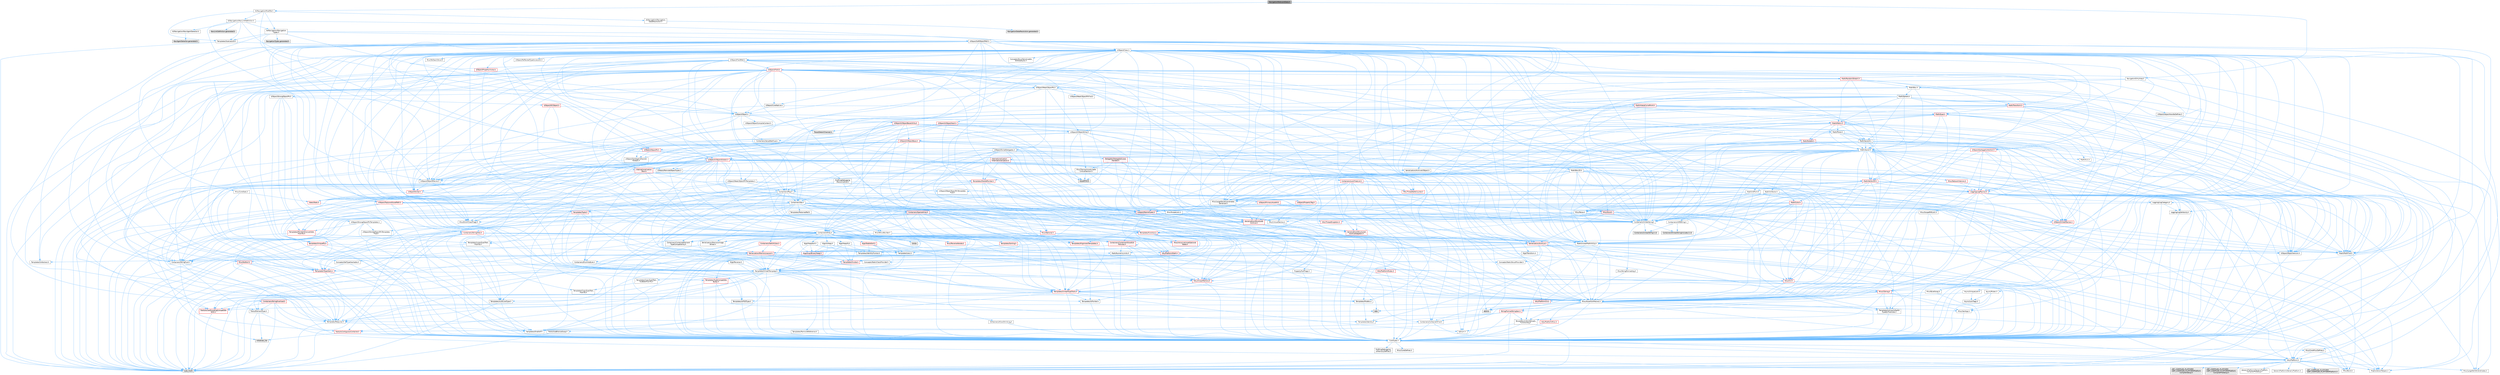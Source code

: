 digraph "NavigationRelevantData.h"
{
 // INTERACTIVE_SVG=YES
 // LATEX_PDF_SIZE
  bgcolor="transparent";
  edge [fontname=Helvetica,fontsize=10,labelfontname=Helvetica,labelfontsize=10];
  node [fontname=Helvetica,fontsize=10,shape=box,height=0.2,width=0.4];
  Node1 [id="Node000001",label="NavigationRelevantData.h",height=0.2,width=0.4,color="gray40", fillcolor="grey60", style="filled", fontcolor="black",tooltip=" "];
  Node1 -> Node2 [id="edge1_Node000001_Node000002",color="steelblue1",style="solid",tooltip=" "];
  Node2 [id="Node000002",label="AI/NavigationModifier.h",height=0.2,width=0.4,color="grey40", fillcolor="white", style="filled",URL="$d8/d86/NavigationModifier_8h.html",tooltip=" "];
  Node2 -> Node3 [id="edge2_Node000002_Node000003",color="steelblue1",style="solid",tooltip=" "];
  Node3 [id="Node000003",label="Templates/SubclassOf.h",height=0.2,width=0.4,color="grey40", fillcolor="white", style="filled",URL="$d5/db4/SubclassOf_8h.html",tooltip=" "];
  Node3 -> Node4 [id="edge3_Node000003_Node000004",color="steelblue1",style="solid",tooltip=" "];
  Node4 [id="Node000004",label="UObject/Class.h",height=0.2,width=0.4,color="grey40", fillcolor="white", style="filled",URL="$d4/d05/Class_8h.html",tooltip=" "];
  Node4 -> Node5 [id="edge4_Node000004_Node000005",color="steelblue1",style="solid",tooltip=" "];
  Node5 [id="Node000005",label="Concepts/GetTypeHashable.h",height=0.2,width=0.4,color="grey40", fillcolor="white", style="filled",URL="$d3/da2/GetTypeHashable_8h.html",tooltip=" "];
  Node5 -> Node6 [id="edge5_Node000005_Node000006",color="steelblue1",style="solid",tooltip=" "];
  Node6 [id="Node000006",label="CoreTypes.h",height=0.2,width=0.4,color="grey40", fillcolor="white", style="filled",URL="$dc/dec/CoreTypes_8h.html",tooltip=" "];
  Node6 -> Node7 [id="edge6_Node000006_Node000007",color="steelblue1",style="solid",tooltip=" "];
  Node7 [id="Node000007",label="HAL/Platform.h",height=0.2,width=0.4,color="grey40", fillcolor="white", style="filled",URL="$d9/dd0/Platform_8h.html",tooltip=" "];
  Node7 -> Node8 [id="edge7_Node000007_Node000008",color="steelblue1",style="solid",tooltip=" "];
  Node8 [id="Node000008",label="Misc/Build.h",height=0.2,width=0.4,color="grey40", fillcolor="white", style="filled",URL="$d3/dbb/Build_8h.html",tooltip=" "];
  Node7 -> Node9 [id="edge8_Node000007_Node000009",color="steelblue1",style="solid",tooltip=" "];
  Node9 [id="Node000009",label="Misc/LargeWorldCoordinates.h",height=0.2,width=0.4,color="grey40", fillcolor="white", style="filled",URL="$d2/dcb/LargeWorldCoordinates_8h.html",tooltip=" "];
  Node7 -> Node10 [id="edge9_Node000007_Node000010",color="steelblue1",style="solid",tooltip=" "];
  Node10 [id="Node000010",label="type_traits",height=0.2,width=0.4,color="grey60", fillcolor="#E0E0E0", style="filled",tooltip=" "];
  Node7 -> Node11 [id="edge10_Node000007_Node000011",color="steelblue1",style="solid",tooltip=" "];
  Node11 [id="Node000011",label="PreprocessorHelpers.h",height=0.2,width=0.4,color="grey40", fillcolor="white", style="filled",URL="$db/ddb/PreprocessorHelpers_8h.html",tooltip=" "];
  Node7 -> Node12 [id="edge11_Node000007_Node000012",color="steelblue1",style="solid",tooltip=" "];
  Node12 [id="Node000012",label="UBT_COMPILED_PLATFORM\l/UBT_COMPILED_PLATFORMPlatform\lCompilerPreSetup.h",height=0.2,width=0.4,color="grey60", fillcolor="#E0E0E0", style="filled",tooltip=" "];
  Node7 -> Node13 [id="edge12_Node000007_Node000013",color="steelblue1",style="solid",tooltip=" "];
  Node13 [id="Node000013",label="GenericPlatform/GenericPlatform\lCompilerPreSetup.h",height=0.2,width=0.4,color="grey40", fillcolor="white", style="filled",URL="$d9/dc8/GenericPlatformCompilerPreSetup_8h.html",tooltip=" "];
  Node7 -> Node14 [id="edge13_Node000007_Node000014",color="steelblue1",style="solid",tooltip=" "];
  Node14 [id="Node000014",label="GenericPlatform/GenericPlatform.h",height=0.2,width=0.4,color="grey40", fillcolor="white", style="filled",URL="$d6/d84/GenericPlatform_8h.html",tooltip=" "];
  Node7 -> Node15 [id="edge14_Node000007_Node000015",color="steelblue1",style="solid",tooltip=" "];
  Node15 [id="Node000015",label="UBT_COMPILED_PLATFORM\l/UBT_COMPILED_PLATFORMPlatform.h",height=0.2,width=0.4,color="grey60", fillcolor="#E0E0E0", style="filled",tooltip=" "];
  Node7 -> Node16 [id="edge15_Node000007_Node000016",color="steelblue1",style="solid",tooltip=" "];
  Node16 [id="Node000016",label="UBT_COMPILED_PLATFORM\l/UBT_COMPILED_PLATFORMPlatform\lCompilerSetup.h",height=0.2,width=0.4,color="grey60", fillcolor="#E0E0E0", style="filled",tooltip=" "];
  Node6 -> Node17 [id="edge16_Node000006_Node000017",color="steelblue1",style="solid",tooltip=" "];
  Node17 [id="Node000017",label="ProfilingDebugging\l/UMemoryDefines.h",height=0.2,width=0.4,color="grey40", fillcolor="white", style="filled",URL="$d2/da2/UMemoryDefines_8h.html",tooltip=" "];
  Node6 -> Node18 [id="edge17_Node000006_Node000018",color="steelblue1",style="solid",tooltip=" "];
  Node18 [id="Node000018",label="Misc/CoreMiscDefines.h",height=0.2,width=0.4,color="grey40", fillcolor="white", style="filled",URL="$da/d38/CoreMiscDefines_8h.html",tooltip=" "];
  Node18 -> Node7 [id="edge18_Node000018_Node000007",color="steelblue1",style="solid",tooltip=" "];
  Node18 -> Node11 [id="edge19_Node000018_Node000011",color="steelblue1",style="solid",tooltip=" "];
  Node6 -> Node19 [id="edge20_Node000006_Node000019",color="steelblue1",style="solid",tooltip=" "];
  Node19 [id="Node000019",label="Misc/CoreDefines.h",height=0.2,width=0.4,color="grey40", fillcolor="white", style="filled",URL="$d3/dd2/CoreDefines_8h.html",tooltip=" "];
  Node5 -> Node20 [id="edge21_Node000005_Node000020",color="steelblue1",style="solid",tooltip=" "];
  Node20 [id="Node000020",label="Templates/TypeHash.h",height=0.2,width=0.4,color="red", fillcolor="#FFF0F0", style="filled",URL="$d1/d62/TypeHash_8h.html",tooltip=" "];
  Node20 -> Node6 [id="edge22_Node000020_Node000006",color="steelblue1",style="solid",tooltip=" "];
  Node20 -> Node21 [id="edge23_Node000020_Node000021",color="steelblue1",style="solid",tooltip=" "];
  Node21 [id="Node000021",label="Templates/Requires.h",height=0.2,width=0.4,color="grey40", fillcolor="white", style="filled",URL="$dc/d96/Requires_8h.html",tooltip=" "];
  Node21 -> Node22 [id="edge24_Node000021_Node000022",color="steelblue1",style="solid",tooltip=" "];
  Node22 [id="Node000022",label="Templates/EnableIf.h",height=0.2,width=0.4,color="grey40", fillcolor="white", style="filled",URL="$d7/d60/EnableIf_8h.html",tooltip=" "];
  Node22 -> Node6 [id="edge25_Node000022_Node000006",color="steelblue1",style="solid",tooltip=" "];
  Node21 -> Node10 [id="edge26_Node000021_Node000010",color="steelblue1",style="solid",tooltip=" "];
  Node20 -> Node23 [id="edge27_Node000020_Node000023",color="steelblue1",style="solid",tooltip=" "];
  Node23 [id="Node000023",label="Misc/Crc.h",height=0.2,width=0.4,color="red", fillcolor="#FFF0F0", style="filled",URL="$d4/dd2/Crc_8h.html",tooltip=" "];
  Node23 -> Node6 [id="edge28_Node000023_Node000006",color="steelblue1",style="solid",tooltip=" "];
  Node23 -> Node26 [id="edge29_Node000023_Node000026",color="steelblue1",style="solid",tooltip=" "];
  Node26 [id="Node000026",label="Misc/AssertionMacros.h",height=0.2,width=0.4,color="grey40", fillcolor="white", style="filled",URL="$d0/dfa/AssertionMacros_8h.html",tooltip=" "];
  Node26 -> Node6 [id="edge30_Node000026_Node000006",color="steelblue1",style="solid",tooltip=" "];
  Node26 -> Node7 [id="edge31_Node000026_Node000007",color="steelblue1",style="solid",tooltip=" "];
  Node26 -> Node27 [id="edge32_Node000026_Node000027",color="steelblue1",style="solid",tooltip=" "];
  Node27 [id="Node000027",label="HAL/PlatformMisc.h",height=0.2,width=0.4,color="red", fillcolor="#FFF0F0", style="filled",URL="$d0/df5/PlatformMisc_8h.html",tooltip=" "];
  Node27 -> Node6 [id="edge33_Node000027_Node000006",color="steelblue1",style="solid",tooltip=" "];
  Node26 -> Node11 [id="edge34_Node000026_Node000011",color="steelblue1",style="solid",tooltip=" "];
  Node26 -> Node22 [id="edge35_Node000026_Node000022",color="steelblue1",style="solid",tooltip=" "];
  Node26 -> Node63 [id="edge36_Node000026_Node000063",color="steelblue1",style="solid",tooltip=" "];
  Node63 [id="Node000063",label="Templates/IsArrayOrRefOf\lTypeByPredicate.h",height=0.2,width=0.4,color="grey40", fillcolor="white", style="filled",URL="$d6/da1/IsArrayOrRefOfTypeByPredicate_8h.html",tooltip=" "];
  Node63 -> Node6 [id="edge37_Node000063_Node000006",color="steelblue1",style="solid",tooltip=" "];
  Node26 -> Node64 [id="edge38_Node000026_Node000064",color="steelblue1",style="solid",tooltip=" "];
  Node64 [id="Node000064",label="Templates/IsValidVariadic\lFunctionArg.h",height=0.2,width=0.4,color="grey40", fillcolor="white", style="filled",URL="$d0/dc8/IsValidVariadicFunctionArg_8h.html",tooltip=" "];
  Node64 -> Node6 [id="edge39_Node000064_Node000006",color="steelblue1",style="solid",tooltip=" "];
  Node64 -> Node65 [id="edge40_Node000064_Node000065",color="steelblue1",style="solid",tooltip=" "];
  Node65 [id="Node000065",label="IsEnum.h",height=0.2,width=0.4,color="grey40", fillcolor="white", style="filled",URL="$d4/de5/IsEnum_8h.html",tooltip=" "];
  Node64 -> Node10 [id="edge41_Node000064_Node000010",color="steelblue1",style="solid",tooltip=" "];
  Node26 -> Node66 [id="edge42_Node000026_Node000066",color="steelblue1",style="solid",tooltip=" "];
  Node66 [id="Node000066",label="Traits/IsCharEncodingCompatible\lWith.h",height=0.2,width=0.4,color="red", fillcolor="#FFF0F0", style="filled",URL="$df/dd1/IsCharEncodingCompatibleWith_8h.html",tooltip=" "];
  Node66 -> Node10 [id="edge43_Node000066_Node000010",color="steelblue1",style="solid",tooltip=" "];
  Node26 -> Node68 [id="edge44_Node000026_Node000068",color="steelblue1",style="solid",tooltip=" "];
  Node68 [id="Node000068",label="Misc/VarArgs.h",height=0.2,width=0.4,color="grey40", fillcolor="white", style="filled",URL="$d5/d6f/VarArgs_8h.html",tooltip=" "];
  Node68 -> Node6 [id="edge45_Node000068_Node000006",color="steelblue1",style="solid",tooltip=" "];
  Node26 -> Node69 [id="edge46_Node000026_Node000069",color="steelblue1",style="solid",tooltip=" "];
  Node69 [id="Node000069",label="String/FormatStringSan.h",height=0.2,width=0.4,color="red", fillcolor="#FFF0F0", style="filled",URL="$d3/d8b/FormatStringSan_8h.html",tooltip=" "];
  Node69 -> Node10 [id="edge47_Node000069_Node000010",color="steelblue1",style="solid",tooltip=" "];
  Node69 -> Node6 [id="edge48_Node000069_Node000006",color="steelblue1",style="solid",tooltip=" "];
  Node69 -> Node21 [id="edge49_Node000069_Node000021",color="steelblue1",style="solid",tooltip=" "];
  Node69 -> Node70 [id="edge50_Node000069_Node000070",color="steelblue1",style="solid",tooltip=" "];
  Node70 [id="Node000070",label="Templates/Identity.h",height=0.2,width=0.4,color="grey40", fillcolor="white", style="filled",URL="$d0/dd5/Identity_8h.html",tooltip=" "];
  Node69 -> Node64 [id="edge51_Node000069_Node000064",color="steelblue1",style="solid",tooltip=" "];
  Node69 -> Node35 [id="edge52_Node000069_Node000035",color="steelblue1",style="solid",tooltip=" "];
  Node35 [id="Node000035",label="Containers/ContainersFwd.h",height=0.2,width=0.4,color="grey40", fillcolor="white", style="filled",URL="$d4/d0a/ContainersFwd_8h.html",tooltip=" "];
  Node35 -> Node7 [id="edge53_Node000035_Node000007",color="steelblue1",style="solid",tooltip=" "];
  Node35 -> Node6 [id="edge54_Node000035_Node000006",color="steelblue1",style="solid",tooltip=" "];
  Node35 -> Node32 [id="edge55_Node000035_Node000032",color="steelblue1",style="solid",tooltip=" "];
  Node32 [id="Node000032",label="Traits/IsContiguousContainer.h",height=0.2,width=0.4,color="red", fillcolor="#FFF0F0", style="filled",URL="$d5/d3c/IsContiguousContainer_8h.html",tooltip=" "];
  Node32 -> Node6 [id="edge56_Node000032_Node000006",color="steelblue1",style="solid",tooltip=" "];
  Node32 -> Node31 [id="edge57_Node000032_Node000031",color="steelblue1",style="solid",tooltip=" "];
  Node31 [id="Node000031",label="initializer_list",height=0.2,width=0.4,color="grey60", fillcolor="#E0E0E0", style="filled",tooltip=" "];
  Node26 -> Node74 [id="edge58_Node000026_Node000074",color="steelblue1",style="solid",tooltip=" "];
  Node74 [id="Node000074",label="atomic",height=0.2,width=0.4,color="grey60", fillcolor="#E0E0E0", style="filled",tooltip=" "];
  Node23 -> Node75 [id="edge59_Node000023_Node000075",color="steelblue1",style="solid",tooltip=" "];
  Node75 [id="Node000075",label="Misc/CString.h",height=0.2,width=0.4,color="red", fillcolor="#FFF0F0", style="filled",URL="$d2/d49/CString_8h.html",tooltip=" "];
  Node75 -> Node6 [id="edge60_Node000075_Node000006",color="steelblue1",style="solid",tooltip=" "];
  Node75 -> Node39 [id="edge61_Node000075_Node000039",color="steelblue1",style="solid",tooltip=" "];
  Node39 [id="Node000039",label="HAL/PlatformCrt.h",height=0.2,width=0.4,color="red", fillcolor="#FFF0F0", style="filled",URL="$d8/d75/PlatformCrt_8h.html",tooltip=" "];
  Node39 -> Node40 [id="edge62_Node000039_Node000040",color="steelblue1",style="solid",tooltip=" "];
  Node40 [id="Node000040",label="new",height=0.2,width=0.4,color="grey60", fillcolor="#E0E0E0", style="filled",tooltip=" "];
  Node75 -> Node26 [id="edge63_Node000075_Node000026",color="steelblue1",style="solid",tooltip=" "];
  Node75 -> Node68 [id="edge64_Node000075_Node000068",color="steelblue1",style="solid",tooltip=" "];
  Node75 -> Node63 [id="edge65_Node000075_Node000063",color="steelblue1",style="solid",tooltip=" "];
  Node75 -> Node64 [id="edge66_Node000075_Node000064",color="steelblue1",style="solid",tooltip=" "];
  Node75 -> Node66 [id="edge67_Node000075_Node000066",color="steelblue1",style="solid",tooltip=" "];
  Node23 -> Node80 [id="edge68_Node000023_Node000080",color="steelblue1",style="solid",tooltip=" "];
  Node80 [id="Node000080",label="Templates/UnrealTypeTraits.h",height=0.2,width=0.4,color="red", fillcolor="#FFF0F0", style="filled",URL="$d2/d2d/UnrealTypeTraits_8h.html",tooltip=" "];
  Node80 -> Node6 [id="edge69_Node000080_Node000006",color="steelblue1",style="solid",tooltip=" "];
  Node80 -> Node81 [id="edge70_Node000080_Node000081",color="steelblue1",style="solid",tooltip=" "];
  Node81 [id="Node000081",label="Templates/IsPointer.h",height=0.2,width=0.4,color="grey40", fillcolor="white", style="filled",URL="$d7/d05/IsPointer_8h.html",tooltip=" "];
  Node81 -> Node6 [id="edge71_Node000081_Node000006",color="steelblue1",style="solid",tooltip=" "];
  Node80 -> Node26 [id="edge72_Node000080_Node000026",color="steelblue1",style="solid",tooltip=" "];
  Node80 -> Node22 [id="edge73_Node000080_Node000022",color="steelblue1",style="solid",tooltip=" "];
  Node80 -> Node65 [id="edge74_Node000080_Node000065",color="steelblue1",style="solid",tooltip=" "];
  Node80 -> Node84 [id="edge75_Node000080_Node000084",color="steelblue1",style="solid",tooltip=" "];
  Node84 [id="Node000084",label="Templates/Models.h",height=0.2,width=0.4,color="grey40", fillcolor="white", style="filled",URL="$d3/d0c/Models_8h.html",tooltip=" "];
  Node84 -> Node70 [id="edge76_Node000084_Node000070",color="steelblue1",style="solid",tooltip=" "];
  Node80 -> Node85 [id="edge77_Node000080_Node000085",color="steelblue1",style="solid",tooltip=" "];
  Node85 [id="Node000085",label="Templates/IsPODType.h",height=0.2,width=0.4,color="grey40", fillcolor="white", style="filled",URL="$d7/db1/IsPODType_8h.html",tooltip=" "];
  Node85 -> Node6 [id="edge78_Node000085_Node000006",color="steelblue1",style="solid",tooltip=" "];
  Node80 -> Node86 [id="edge79_Node000080_Node000086",color="steelblue1",style="solid",tooltip=" "];
  Node86 [id="Node000086",label="Templates/IsUECoreType.h",height=0.2,width=0.4,color="grey40", fillcolor="white", style="filled",URL="$d1/db8/IsUECoreType_8h.html",tooltip=" "];
  Node86 -> Node6 [id="edge80_Node000086_Node000006",color="steelblue1",style="solid",tooltip=" "];
  Node86 -> Node10 [id="edge81_Node000086_Node000010",color="steelblue1",style="solid",tooltip=" "];
  Node20 -> Node10 [id="edge82_Node000020_Node000010",color="steelblue1",style="solid",tooltip=" "];
  Node4 -> Node89 [id="edge83_Node000004_Node000089",color="steelblue1",style="solid",tooltip=" "];
  Node89 [id="Node000089",label="Concepts/StaticClassProvider.h",height=0.2,width=0.4,color="grey40", fillcolor="white", style="filled",URL="$dd/d83/StaticClassProvider_8h.html",tooltip=" "];
  Node4 -> Node90 [id="edge84_Node000004_Node000090",color="steelblue1",style="solid",tooltip=" "];
  Node90 [id="Node000090",label="Concepts/StaticStructProvider.h",height=0.2,width=0.4,color="grey40", fillcolor="white", style="filled",URL="$d5/d77/StaticStructProvider_8h.html",tooltip=" "];
  Node4 -> Node91 [id="edge85_Node000004_Node000091",color="steelblue1",style="solid",tooltip=" "];
  Node91 [id="Node000091",label="Concepts/StructSerializable\lWithDefaults.h",height=0.2,width=0.4,color="grey40", fillcolor="white", style="filled",URL="$d5/ddc/StructSerializableWithDefaults_8h.html",tooltip=" "];
  Node4 -> Node92 [id="edge86_Node000004_Node000092",color="steelblue1",style="solid",tooltip=" "];
  Node92 [id="Node000092",label="Containers/Array.h",height=0.2,width=0.4,color="grey40", fillcolor="white", style="filled",URL="$df/dd0/Array_8h.html",tooltip=" "];
  Node92 -> Node6 [id="edge87_Node000092_Node000006",color="steelblue1",style="solid",tooltip=" "];
  Node92 -> Node26 [id="edge88_Node000092_Node000026",color="steelblue1",style="solid",tooltip=" "];
  Node92 -> Node93 [id="edge89_Node000092_Node000093",color="steelblue1",style="solid",tooltip=" "];
  Node93 [id="Node000093",label="Misc/IntrusiveUnsetOptional\lState.h",height=0.2,width=0.4,color="red", fillcolor="#FFF0F0", style="filled",URL="$d2/d0a/IntrusiveUnsetOptionalState_8h.html",tooltip=" "];
  Node92 -> Node95 [id="edge90_Node000092_Node000095",color="steelblue1",style="solid",tooltip=" "];
  Node95 [id="Node000095",label="Misc/ReverseIterate.h",height=0.2,width=0.4,color="red", fillcolor="#FFF0F0", style="filled",URL="$db/de3/ReverseIterate_8h.html",tooltip=" "];
  Node95 -> Node7 [id="edge91_Node000095_Node000007",color="steelblue1",style="solid",tooltip=" "];
  Node92 -> Node97 [id="edge92_Node000092_Node000097",color="steelblue1",style="solid",tooltip=" "];
  Node97 [id="Node000097",label="HAL/UnrealMemory.h",height=0.2,width=0.4,color="red", fillcolor="#FFF0F0", style="filled",URL="$d9/d96/UnrealMemory_8h.html",tooltip=" "];
  Node97 -> Node6 [id="edge93_Node000097_Node000006",color="steelblue1",style="solid",tooltip=" "];
  Node97 -> Node81 [id="edge94_Node000097_Node000081",color="steelblue1",style="solid",tooltip=" "];
  Node92 -> Node80 [id="edge95_Node000092_Node000080",color="steelblue1",style="solid",tooltip=" "];
  Node92 -> Node112 [id="edge96_Node000092_Node000112",color="steelblue1",style="solid",tooltip=" "];
  Node112 [id="Node000112",label="Templates/UnrealTemplate.h",height=0.2,width=0.4,color="grey40", fillcolor="white", style="filled",URL="$d4/d24/UnrealTemplate_8h.html",tooltip=" "];
  Node112 -> Node6 [id="edge97_Node000112_Node000006",color="steelblue1",style="solid",tooltip=" "];
  Node112 -> Node81 [id="edge98_Node000112_Node000081",color="steelblue1",style="solid",tooltip=" "];
  Node112 -> Node97 [id="edge99_Node000112_Node000097",color="steelblue1",style="solid",tooltip=" "];
  Node112 -> Node113 [id="edge100_Node000112_Node000113",color="steelblue1",style="solid",tooltip=" "];
  Node113 [id="Node000113",label="Templates/CopyQualifiers\lAndRefsFromTo.h",height=0.2,width=0.4,color="grey40", fillcolor="white", style="filled",URL="$d3/db3/CopyQualifiersAndRefsFromTo_8h.html",tooltip=" "];
  Node113 -> Node114 [id="edge101_Node000113_Node000114",color="steelblue1",style="solid",tooltip=" "];
  Node114 [id="Node000114",label="Templates/CopyQualifiers\lFromTo.h",height=0.2,width=0.4,color="grey40", fillcolor="white", style="filled",URL="$d5/db4/CopyQualifiersFromTo_8h.html",tooltip=" "];
  Node112 -> Node80 [id="edge102_Node000112_Node000080",color="steelblue1",style="solid",tooltip=" "];
  Node112 -> Node115 [id="edge103_Node000112_Node000115",color="steelblue1",style="solid",tooltip=" "];
  Node115 [id="Node000115",label="Templates/RemoveReference.h",height=0.2,width=0.4,color="grey40", fillcolor="white", style="filled",URL="$da/dbe/RemoveReference_8h.html",tooltip=" "];
  Node115 -> Node6 [id="edge104_Node000115_Node000006",color="steelblue1",style="solid",tooltip=" "];
  Node112 -> Node21 [id="edge105_Node000112_Node000021",color="steelblue1",style="solid",tooltip=" "];
  Node112 -> Node116 [id="edge106_Node000112_Node000116",color="steelblue1",style="solid",tooltip=" "];
  Node116 [id="Node000116",label="Templates/TypeCompatible\lBytes.h",height=0.2,width=0.4,color="red", fillcolor="#FFF0F0", style="filled",URL="$df/d0a/TypeCompatibleBytes_8h.html",tooltip=" "];
  Node116 -> Node6 [id="edge107_Node000116_Node000006",color="steelblue1",style="solid",tooltip=" "];
  Node116 -> Node40 [id="edge108_Node000116_Node000040",color="steelblue1",style="solid",tooltip=" "];
  Node116 -> Node10 [id="edge109_Node000116_Node000010",color="steelblue1",style="solid",tooltip=" "];
  Node112 -> Node70 [id="edge110_Node000112_Node000070",color="steelblue1",style="solid",tooltip=" "];
  Node112 -> Node32 [id="edge111_Node000112_Node000032",color="steelblue1",style="solid",tooltip=" "];
  Node112 -> Node117 [id="edge112_Node000112_Node000117",color="steelblue1",style="solid",tooltip=" "];
  Node117 [id="Node000117",label="Traits/UseBitwiseSwap.h",height=0.2,width=0.4,color="grey40", fillcolor="white", style="filled",URL="$db/df3/UseBitwiseSwap_8h.html",tooltip=" "];
  Node117 -> Node6 [id="edge113_Node000117_Node000006",color="steelblue1",style="solid",tooltip=" "];
  Node117 -> Node10 [id="edge114_Node000117_Node000010",color="steelblue1",style="solid",tooltip=" "];
  Node112 -> Node10 [id="edge115_Node000112_Node000010",color="steelblue1",style="solid",tooltip=" "];
  Node92 -> Node118 [id="edge116_Node000092_Node000118",color="steelblue1",style="solid",tooltip=" "];
  Node118 [id="Node000118",label="Containers/AllowShrinking.h",height=0.2,width=0.4,color="grey40", fillcolor="white", style="filled",URL="$d7/d1a/AllowShrinking_8h.html",tooltip=" "];
  Node118 -> Node6 [id="edge117_Node000118_Node000006",color="steelblue1",style="solid",tooltip=" "];
  Node92 -> Node119 [id="edge118_Node000092_Node000119",color="steelblue1",style="solid",tooltip=" "];
  Node119 [id="Node000119",label="Containers/ContainerAllocation\lPolicies.h",height=0.2,width=0.4,color="red", fillcolor="#FFF0F0", style="filled",URL="$d7/dff/ContainerAllocationPolicies_8h.html",tooltip=" "];
  Node119 -> Node6 [id="edge119_Node000119_Node000006",color="steelblue1",style="solid",tooltip=" "];
  Node119 -> Node119 [id="edge120_Node000119_Node000119",color="steelblue1",style="solid",tooltip=" "];
  Node119 -> Node121 [id="edge121_Node000119_Node000121",color="steelblue1",style="solid",tooltip=" "];
  Node121 [id="Node000121",label="HAL/PlatformMath.h",height=0.2,width=0.4,color="red", fillcolor="#FFF0F0", style="filled",URL="$dc/d53/PlatformMath_8h.html",tooltip=" "];
  Node121 -> Node6 [id="edge122_Node000121_Node000006",color="steelblue1",style="solid",tooltip=" "];
  Node119 -> Node97 [id="edge123_Node000119_Node000097",color="steelblue1",style="solid",tooltip=" "];
  Node119 -> Node49 [id="edge124_Node000119_Node000049",color="steelblue1",style="solid",tooltip=" "];
  Node49 [id="Node000049",label="Math/NumericLimits.h",height=0.2,width=0.4,color="grey40", fillcolor="white", style="filled",URL="$df/d1b/NumericLimits_8h.html",tooltip=" "];
  Node49 -> Node6 [id="edge125_Node000049_Node000006",color="steelblue1",style="solid",tooltip=" "];
  Node119 -> Node26 [id="edge126_Node000119_Node000026",color="steelblue1",style="solid",tooltip=" "];
  Node119 -> Node116 [id="edge127_Node000119_Node000116",color="steelblue1",style="solid",tooltip=" "];
  Node119 -> Node10 [id="edge128_Node000119_Node000010",color="steelblue1",style="solid",tooltip=" "];
  Node92 -> Node131 [id="edge129_Node000092_Node000131",color="steelblue1",style="solid",tooltip=" "];
  Node131 [id="Node000131",label="Containers/ContainerElement\lTypeCompatibility.h",height=0.2,width=0.4,color="grey40", fillcolor="white", style="filled",URL="$df/ddf/ContainerElementTypeCompatibility_8h.html",tooltip=" "];
  Node131 -> Node6 [id="edge130_Node000131_Node000006",color="steelblue1",style="solid",tooltip=" "];
  Node131 -> Node80 [id="edge131_Node000131_Node000080",color="steelblue1",style="solid",tooltip=" "];
  Node92 -> Node132 [id="edge132_Node000092_Node000132",color="steelblue1",style="solid",tooltip=" "];
  Node132 [id="Node000132",label="Serialization/Archive.h",height=0.2,width=0.4,color="red", fillcolor="#FFF0F0", style="filled",URL="$d7/d3b/Archive_8h.html",tooltip=" "];
  Node132 -> Node6 [id="edge133_Node000132_Node000006",color="steelblue1",style="solid",tooltip=" "];
  Node132 -> Node36 [id="edge134_Node000132_Node000036",color="steelblue1",style="solid",tooltip=" "];
  Node36 [id="Node000036",label="Math/MathFwd.h",height=0.2,width=0.4,color="grey40", fillcolor="white", style="filled",URL="$d2/d10/MathFwd_8h.html",tooltip=" "];
  Node36 -> Node7 [id="edge135_Node000036_Node000007",color="steelblue1",style="solid",tooltip=" "];
  Node132 -> Node26 [id="edge136_Node000132_Node000026",color="steelblue1",style="solid",tooltip=" "];
  Node132 -> Node8 [id="edge137_Node000132_Node000008",color="steelblue1",style="solid",tooltip=" "];
  Node132 -> Node68 [id="edge138_Node000132_Node000068",color="steelblue1",style="solid",tooltip=" "];
  Node132 -> Node22 [id="edge139_Node000132_Node000022",color="steelblue1",style="solid",tooltip=" "];
  Node132 -> Node63 [id="edge140_Node000132_Node000063",color="steelblue1",style="solid",tooltip=" "];
  Node132 -> Node64 [id="edge141_Node000132_Node000064",color="steelblue1",style="solid",tooltip=" "];
  Node132 -> Node112 [id="edge142_Node000132_Node000112",color="steelblue1",style="solid",tooltip=" "];
  Node132 -> Node66 [id="edge143_Node000132_Node000066",color="steelblue1",style="solid",tooltip=" "];
  Node132 -> Node141 [id="edge144_Node000132_Node000141",color="steelblue1",style="solid",tooltip=" "];
  Node141 [id="Node000141",label="UObject/ObjectVersion.h",height=0.2,width=0.4,color="grey40", fillcolor="white", style="filled",URL="$da/d63/ObjectVersion_8h.html",tooltip=" "];
  Node141 -> Node6 [id="edge145_Node000141_Node000006",color="steelblue1",style="solid",tooltip=" "];
  Node92 -> Node142 [id="edge146_Node000092_Node000142",color="steelblue1",style="solid",tooltip=" "];
  Node142 [id="Node000142",label="Serialization/MemoryImage\lWriter.h",height=0.2,width=0.4,color="grey40", fillcolor="white", style="filled",URL="$d0/d08/MemoryImageWriter_8h.html",tooltip=" "];
  Node142 -> Node6 [id="edge147_Node000142_Node000006",color="steelblue1",style="solid",tooltip=" "];
  Node142 -> Node143 [id="edge148_Node000142_Node000143",color="steelblue1",style="solid",tooltip=" "];
  Node143 [id="Node000143",label="Serialization/MemoryLayout.h",height=0.2,width=0.4,color="red", fillcolor="#FFF0F0", style="filled",URL="$d7/d66/MemoryLayout_8h.html",tooltip=" "];
  Node143 -> Node89 [id="edge149_Node000143_Node000089",color="steelblue1",style="solid",tooltip=" "];
  Node143 -> Node90 [id="edge150_Node000143_Node000090",color="steelblue1",style="solid",tooltip=" "];
  Node143 -> Node144 [id="edge151_Node000143_Node000144",color="steelblue1",style="solid",tooltip=" "];
  Node144 [id="Node000144",label="Containers/EnumAsByte.h",height=0.2,width=0.4,color="grey40", fillcolor="white", style="filled",URL="$d6/d9a/EnumAsByte_8h.html",tooltip=" "];
  Node144 -> Node6 [id="edge152_Node000144_Node000006",color="steelblue1",style="solid",tooltip=" "];
  Node144 -> Node85 [id="edge153_Node000144_Node000085",color="steelblue1",style="solid",tooltip=" "];
  Node144 -> Node20 [id="edge154_Node000144_Node000020",color="steelblue1",style="solid",tooltip=" "];
  Node143 -> Node29 [id="edge155_Node000143_Node000029",color="steelblue1",style="solid",tooltip=" "];
  Node29 [id="Node000029",label="Containers/StringFwd.h",height=0.2,width=0.4,color="grey40", fillcolor="white", style="filled",URL="$df/d37/StringFwd_8h.html",tooltip=" "];
  Node29 -> Node6 [id="edge156_Node000029_Node000006",color="steelblue1",style="solid",tooltip=" "];
  Node29 -> Node30 [id="edge157_Node000029_Node000030",color="steelblue1",style="solid",tooltip=" "];
  Node30 [id="Node000030",label="Traits/ElementType.h",height=0.2,width=0.4,color="grey40", fillcolor="white", style="filled",URL="$d5/d4f/ElementType_8h.html",tooltip=" "];
  Node30 -> Node7 [id="edge158_Node000030_Node000007",color="steelblue1",style="solid",tooltip=" "];
  Node30 -> Node31 [id="edge159_Node000030_Node000031",color="steelblue1",style="solid",tooltip=" "];
  Node30 -> Node10 [id="edge160_Node000030_Node000010",color="steelblue1",style="solid",tooltip=" "];
  Node29 -> Node32 [id="edge161_Node000029_Node000032",color="steelblue1",style="solid",tooltip=" "];
  Node143 -> Node97 [id="edge162_Node000143_Node000097",color="steelblue1",style="solid",tooltip=" "];
  Node143 -> Node22 [id="edge163_Node000143_Node000022",color="steelblue1",style="solid",tooltip=" "];
  Node143 -> Node146 [id="edge164_Node000143_Node000146",color="steelblue1",style="solid",tooltip=" "];
  Node146 [id="Node000146",label="Templates/IsAbstract.h",height=0.2,width=0.4,color="grey40", fillcolor="white", style="filled",URL="$d8/db7/IsAbstract_8h.html",tooltip=" "];
  Node143 -> Node84 [id="edge165_Node000143_Node000084",color="steelblue1",style="solid",tooltip=" "];
  Node143 -> Node112 [id="edge166_Node000143_Node000112",color="steelblue1",style="solid",tooltip=" "];
  Node92 -> Node147 [id="edge167_Node000092_Node000147",color="steelblue1",style="solid",tooltip=" "];
  Node147 [id="Node000147",label="Algo/Heapify.h",height=0.2,width=0.4,color="grey40", fillcolor="white", style="filled",URL="$d0/d2a/Heapify_8h.html",tooltip=" "];
  Node147 -> Node148 [id="edge168_Node000147_Node000148",color="steelblue1",style="solid",tooltip=" "];
  Node148 [id="Node000148",label="Algo/Impl/BinaryHeap.h",height=0.2,width=0.4,color="red", fillcolor="#FFF0F0", style="filled",URL="$d7/da3/Algo_2Impl_2BinaryHeap_8h.html",tooltip=" "];
  Node148 -> Node149 [id="edge169_Node000148_Node000149",color="steelblue1",style="solid",tooltip=" "];
  Node149 [id="Node000149",label="Templates/Invoke.h",height=0.2,width=0.4,color="red", fillcolor="#FFF0F0", style="filled",URL="$d7/deb/Invoke_8h.html",tooltip=" "];
  Node149 -> Node6 [id="edge170_Node000149_Node000006",color="steelblue1",style="solid",tooltip=" "];
  Node149 -> Node112 [id="edge171_Node000149_Node000112",color="steelblue1",style="solid",tooltip=" "];
  Node149 -> Node10 [id="edge172_Node000149_Node000010",color="steelblue1",style="solid",tooltip=" "];
  Node148 -> Node10 [id="edge173_Node000148_Node000010",color="steelblue1",style="solid",tooltip=" "];
  Node147 -> Node153 [id="edge174_Node000147_Node000153",color="steelblue1",style="solid",tooltip=" "];
  Node153 [id="Node000153",label="Templates/IdentityFunctor.h",height=0.2,width=0.4,color="grey40", fillcolor="white", style="filled",URL="$d7/d2e/IdentityFunctor_8h.html",tooltip=" "];
  Node153 -> Node7 [id="edge175_Node000153_Node000007",color="steelblue1",style="solid",tooltip=" "];
  Node147 -> Node149 [id="edge176_Node000147_Node000149",color="steelblue1",style="solid",tooltip=" "];
  Node147 -> Node154 [id="edge177_Node000147_Node000154",color="steelblue1",style="solid",tooltip=" "];
  Node154 [id="Node000154",label="Templates/Less.h",height=0.2,width=0.4,color="grey40", fillcolor="white", style="filled",URL="$de/dc8/Less_8h.html",tooltip=" "];
  Node154 -> Node6 [id="edge178_Node000154_Node000006",color="steelblue1",style="solid",tooltip=" "];
  Node154 -> Node112 [id="edge179_Node000154_Node000112",color="steelblue1",style="solid",tooltip=" "];
  Node147 -> Node112 [id="edge180_Node000147_Node000112",color="steelblue1",style="solid",tooltip=" "];
  Node92 -> Node155 [id="edge181_Node000092_Node000155",color="steelblue1",style="solid",tooltip=" "];
  Node155 [id="Node000155",label="Algo/HeapSort.h",height=0.2,width=0.4,color="grey40", fillcolor="white", style="filled",URL="$d3/d92/HeapSort_8h.html",tooltip=" "];
  Node155 -> Node148 [id="edge182_Node000155_Node000148",color="steelblue1",style="solid",tooltip=" "];
  Node155 -> Node153 [id="edge183_Node000155_Node000153",color="steelblue1",style="solid",tooltip=" "];
  Node155 -> Node154 [id="edge184_Node000155_Node000154",color="steelblue1",style="solid",tooltip=" "];
  Node155 -> Node112 [id="edge185_Node000155_Node000112",color="steelblue1",style="solid",tooltip=" "];
  Node92 -> Node156 [id="edge186_Node000092_Node000156",color="steelblue1",style="solid",tooltip=" "];
  Node156 [id="Node000156",label="Algo/IsHeap.h",height=0.2,width=0.4,color="grey40", fillcolor="white", style="filled",URL="$de/d32/IsHeap_8h.html",tooltip=" "];
  Node156 -> Node148 [id="edge187_Node000156_Node000148",color="steelblue1",style="solid",tooltip=" "];
  Node156 -> Node153 [id="edge188_Node000156_Node000153",color="steelblue1",style="solid",tooltip=" "];
  Node156 -> Node149 [id="edge189_Node000156_Node000149",color="steelblue1",style="solid",tooltip=" "];
  Node156 -> Node154 [id="edge190_Node000156_Node000154",color="steelblue1",style="solid",tooltip=" "];
  Node156 -> Node112 [id="edge191_Node000156_Node000112",color="steelblue1",style="solid",tooltip=" "];
  Node92 -> Node148 [id="edge192_Node000092_Node000148",color="steelblue1",style="solid",tooltip=" "];
  Node92 -> Node157 [id="edge193_Node000092_Node000157",color="steelblue1",style="solid",tooltip=" "];
  Node157 [id="Node000157",label="Algo/StableSort.h",height=0.2,width=0.4,color="red", fillcolor="#FFF0F0", style="filled",URL="$d7/d3c/StableSort_8h.html",tooltip=" "];
  Node157 -> Node153 [id="edge194_Node000157_Node000153",color="steelblue1",style="solid",tooltip=" "];
  Node157 -> Node149 [id="edge195_Node000157_Node000149",color="steelblue1",style="solid",tooltip=" "];
  Node157 -> Node154 [id="edge196_Node000157_Node000154",color="steelblue1",style="solid",tooltip=" "];
  Node157 -> Node112 [id="edge197_Node000157_Node000112",color="steelblue1",style="solid",tooltip=" "];
  Node92 -> Node5 [id="edge198_Node000092_Node000005",color="steelblue1",style="solid",tooltip=" "];
  Node92 -> Node153 [id="edge199_Node000092_Node000153",color="steelblue1",style="solid",tooltip=" "];
  Node92 -> Node149 [id="edge200_Node000092_Node000149",color="steelblue1",style="solid",tooltip=" "];
  Node92 -> Node154 [id="edge201_Node000092_Node000154",color="steelblue1",style="solid",tooltip=" "];
  Node92 -> Node160 [id="edge202_Node000092_Node000160",color="steelblue1",style="solid",tooltip=" "];
  Node160 [id="Node000160",label="Templates/LosesQualifiers\lFromTo.h",height=0.2,width=0.4,color="grey40", fillcolor="white", style="filled",URL="$d2/db3/LosesQualifiersFromTo_8h.html",tooltip=" "];
  Node160 -> Node114 [id="edge203_Node000160_Node000114",color="steelblue1",style="solid",tooltip=" "];
  Node160 -> Node10 [id="edge204_Node000160_Node000010",color="steelblue1",style="solid",tooltip=" "];
  Node92 -> Node21 [id="edge205_Node000092_Node000021",color="steelblue1",style="solid",tooltip=" "];
  Node92 -> Node161 [id="edge206_Node000092_Node000161",color="steelblue1",style="solid",tooltip=" "];
  Node161 [id="Node000161",label="Templates/Sorting.h",height=0.2,width=0.4,color="red", fillcolor="#FFF0F0", style="filled",URL="$d3/d9e/Sorting_8h.html",tooltip=" "];
  Node161 -> Node6 [id="edge207_Node000161_Node000006",color="steelblue1",style="solid",tooltip=" "];
  Node161 -> Node121 [id="edge208_Node000161_Node000121",color="steelblue1",style="solid",tooltip=" "];
  Node161 -> Node154 [id="edge209_Node000161_Node000154",color="steelblue1",style="solid",tooltip=" "];
  Node92 -> Node165 [id="edge210_Node000092_Node000165",color="steelblue1",style="solid",tooltip=" "];
  Node165 [id="Node000165",label="Templates/AlignmentTemplates.h",height=0.2,width=0.4,color="red", fillcolor="#FFF0F0", style="filled",URL="$dd/d32/AlignmentTemplates_8h.html",tooltip=" "];
  Node165 -> Node6 [id="edge211_Node000165_Node000006",color="steelblue1",style="solid",tooltip=" "];
  Node165 -> Node81 [id="edge212_Node000165_Node000081",color="steelblue1",style="solid",tooltip=" "];
  Node92 -> Node30 [id="edge213_Node000092_Node000030",color="steelblue1",style="solid",tooltip=" "];
  Node92 -> Node127 [id="edge214_Node000092_Node000127",color="steelblue1",style="solid",tooltip=" "];
  Node127 [id="Node000127",label="limits",height=0.2,width=0.4,color="grey60", fillcolor="#E0E0E0", style="filled",tooltip=" "];
  Node92 -> Node10 [id="edge215_Node000092_Node000010",color="steelblue1",style="solid",tooltip=" "];
  Node4 -> Node144 [id="edge216_Node000004_Node000144",color="steelblue1",style="solid",tooltip=" "];
  Node4 -> Node166 [id="edge217_Node000004_Node000166",color="steelblue1",style="solid",tooltip=" "];
  Node166 [id="Node000166",label="Containers/Map.h",height=0.2,width=0.4,color="grey40", fillcolor="white", style="filled",URL="$df/d79/Map_8h.html",tooltip=" "];
  Node166 -> Node6 [id="edge218_Node000166_Node000006",color="steelblue1",style="solid",tooltip=" "];
  Node166 -> Node167 [id="edge219_Node000166_Node000167",color="steelblue1",style="solid",tooltip=" "];
  Node167 [id="Node000167",label="Algo/Reverse.h",height=0.2,width=0.4,color="grey40", fillcolor="white", style="filled",URL="$d5/d93/Reverse_8h.html",tooltip=" "];
  Node167 -> Node6 [id="edge220_Node000167_Node000006",color="steelblue1",style="solid",tooltip=" "];
  Node167 -> Node112 [id="edge221_Node000167_Node000112",color="steelblue1",style="solid",tooltip=" "];
  Node166 -> Node131 [id="edge222_Node000166_Node000131",color="steelblue1",style="solid",tooltip=" "];
  Node166 -> Node168 [id="edge223_Node000166_Node000168",color="steelblue1",style="solid",tooltip=" "];
  Node168 [id="Node000168",label="Containers/Set.h",height=0.2,width=0.4,color="grey40", fillcolor="white", style="filled",URL="$d4/d45/Set_8h.html",tooltip=" "];
  Node168 -> Node119 [id="edge224_Node000168_Node000119",color="steelblue1",style="solid",tooltip=" "];
  Node168 -> Node131 [id="edge225_Node000168_Node000131",color="steelblue1",style="solid",tooltip=" "];
  Node168 -> Node169 [id="edge226_Node000168_Node000169",color="steelblue1",style="solid",tooltip=" "];
  Node169 [id="Node000169",label="Containers/SetUtilities.h",height=0.2,width=0.4,color="red", fillcolor="#FFF0F0", style="filled",URL="$dc/de5/SetUtilities_8h.html",tooltip=" "];
  Node169 -> Node6 [id="edge227_Node000169_Node000006",color="steelblue1",style="solid",tooltip=" "];
  Node169 -> Node143 [id="edge228_Node000169_Node000143",color="steelblue1",style="solid",tooltip=" "];
  Node169 -> Node80 [id="edge229_Node000169_Node000080",color="steelblue1",style="solid",tooltip=" "];
  Node168 -> Node170 [id="edge230_Node000168_Node000170",color="steelblue1",style="solid",tooltip=" "];
  Node170 [id="Node000170",label="Containers/SparseArray.h",height=0.2,width=0.4,color="red", fillcolor="#FFF0F0", style="filled",URL="$d5/dbf/SparseArray_8h.html",tooltip=" "];
  Node170 -> Node6 [id="edge231_Node000170_Node000006",color="steelblue1",style="solid",tooltip=" "];
  Node170 -> Node26 [id="edge232_Node000170_Node000026",color="steelblue1",style="solid",tooltip=" "];
  Node170 -> Node97 [id="edge233_Node000170_Node000097",color="steelblue1",style="solid",tooltip=" "];
  Node170 -> Node80 [id="edge234_Node000170_Node000080",color="steelblue1",style="solid",tooltip=" "];
  Node170 -> Node112 [id="edge235_Node000170_Node000112",color="steelblue1",style="solid",tooltip=" "];
  Node170 -> Node119 [id="edge236_Node000170_Node000119",color="steelblue1",style="solid",tooltip=" "];
  Node170 -> Node154 [id="edge237_Node000170_Node000154",color="steelblue1",style="solid",tooltip=" "];
  Node170 -> Node92 [id="edge238_Node000170_Node000092",color="steelblue1",style="solid",tooltip=" "];
  Node170 -> Node164 [id="edge239_Node000170_Node000164",color="steelblue1",style="solid",tooltip=" "];
  Node164 [id="Node000164",label="Math/UnrealMathUtility.h",height=0.2,width=0.4,color="grey40", fillcolor="white", style="filled",URL="$db/db8/UnrealMathUtility_8h.html",tooltip=" "];
  Node164 -> Node6 [id="edge240_Node000164_Node000006",color="steelblue1",style="solid",tooltip=" "];
  Node164 -> Node26 [id="edge241_Node000164_Node000026",color="steelblue1",style="solid",tooltip=" "];
  Node164 -> Node121 [id="edge242_Node000164_Node000121",color="steelblue1",style="solid",tooltip=" "];
  Node164 -> Node36 [id="edge243_Node000164_Node000036",color="steelblue1",style="solid",tooltip=" "];
  Node164 -> Node70 [id="edge244_Node000164_Node000070",color="steelblue1",style="solid",tooltip=" "];
  Node164 -> Node21 [id="edge245_Node000164_Node000021",color="steelblue1",style="solid",tooltip=" "];
  Node170 -> Node173 [id="edge246_Node000170_Node000173",color="steelblue1",style="solid",tooltip=" "];
  Node173 [id="Node000173",label="Serialization/Structured\lArchive.h",height=0.2,width=0.4,color="red", fillcolor="#FFF0F0", style="filled",URL="$d9/d1e/StructuredArchive_8h.html",tooltip=" "];
  Node173 -> Node92 [id="edge247_Node000173_Node000092",color="steelblue1",style="solid",tooltip=" "];
  Node173 -> Node119 [id="edge248_Node000173_Node000119",color="steelblue1",style="solid",tooltip=" "];
  Node173 -> Node6 [id="edge249_Node000173_Node000006",color="steelblue1",style="solid",tooltip=" "];
  Node173 -> Node8 [id="edge250_Node000173_Node000008",color="steelblue1",style="solid",tooltip=" "];
  Node173 -> Node132 [id="edge251_Node000173_Node000132",color="steelblue1",style="solid",tooltip=" "];
  Node173 -> Node177 [id="edge252_Node000173_Node000177",color="steelblue1",style="solid",tooltip=" "];
  Node177 [id="Node000177",label="Serialization/Structured\lArchiveAdapters.h",height=0.2,width=0.4,color="red", fillcolor="#FFF0F0", style="filled",URL="$d3/de1/StructuredArchiveAdapters_8h.html",tooltip=" "];
  Node177 -> Node6 [id="edge253_Node000177_Node000006",color="steelblue1",style="solid",tooltip=" "];
  Node177 -> Node84 [id="edge254_Node000177_Node000084",color="steelblue1",style="solid",tooltip=" "];
  Node170 -> Node142 [id="edge255_Node000170_Node000142",color="steelblue1",style="solid",tooltip=" "];
  Node170 -> Node189 [id="edge256_Node000170_Node000189",color="steelblue1",style="solid",tooltip=" "];
  Node189 [id="Node000189",label="Containers/UnrealString.h",height=0.2,width=0.4,color="grey40", fillcolor="white", style="filled",URL="$d5/dba/UnrealString_8h.html",tooltip=" "];
  Node189 -> Node190 [id="edge257_Node000189_Node000190",color="steelblue1",style="solid",tooltip=" "];
  Node190 [id="Node000190",label="Containers/UnrealStringIncludes.h.inl",height=0.2,width=0.4,color="grey60", fillcolor="#E0E0E0", style="filled",tooltip=" "];
  Node189 -> Node191 [id="edge258_Node000189_Node000191",color="steelblue1",style="solid",tooltip=" "];
  Node191 [id="Node000191",label="Containers/UnrealString.h.inl",height=0.2,width=0.4,color="grey60", fillcolor="#E0E0E0", style="filled",tooltip=" "];
  Node189 -> Node192 [id="edge259_Node000189_Node000192",color="steelblue1",style="solid",tooltip=" "];
  Node192 [id="Node000192",label="Misc/StringFormatArg.h",height=0.2,width=0.4,color="grey40", fillcolor="white", style="filled",URL="$d2/d16/StringFormatArg_8h.html",tooltip=" "];
  Node192 -> Node35 [id="edge260_Node000192_Node000035",color="steelblue1",style="solid",tooltip=" "];
  Node170 -> Node93 [id="edge261_Node000170_Node000093",color="steelblue1",style="solid",tooltip=" "];
  Node168 -> Node35 [id="edge262_Node000168_Node000035",color="steelblue1",style="solid",tooltip=" "];
  Node168 -> Node164 [id="edge263_Node000168_Node000164",color="steelblue1",style="solid",tooltip=" "];
  Node168 -> Node26 [id="edge264_Node000168_Node000026",color="steelblue1",style="solid",tooltip=" "];
  Node168 -> Node193 [id="edge265_Node000168_Node000193",color="steelblue1",style="solid",tooltip=" "];
  Node193 [id="Node000193",label="Misc/StructBuilder.h",height=0.2,width=0.4,color="grey40", fillcolor="white", style="filled",URL="$d9/db3/StructBuilder_8h.html",tooltip=" "];
  Node193 -> Node6 [id="edge266_Node000193_Node000006",color="steelblue1",style="solid",tooltip=" "];
  Node193 -> Node164 [id="edge267_Node000193_Node000164",color="steelblue1",style="solid",tooltip=" "];
  Node193 -> Node165 [id="edge268_Node000193_Node000165",color="steelblue1",style="solid",tooltip=" "];
  Node168 -> Node142 [id="edge269_Node000168_Node000142",color="steelblue1",style="solid",tooltip=" "];
  Node168 -> Node173 [id="edge270_Node000168_Node000173",color="steelblue1",style="solid",tooltip=" "];
  Node168 -> Node194 [id="edge271_Node000168_Node000194",color="steelblue1",style="solid",tooltip=" "];
  Node194 [id="Node000194",label="Templates/Function.h",height=0.2,width=0.4,color="red", fillcolor="#FFF0F0", style="filled",URL="$df/df5/Function_8h.html",tooltip=" "];
  Node194 -> Node6 [id="edge272_Node000194_Node000006",color="steelblue1",style="solid",tooltip=" "];
  Node194 -> Node26 [id="edge273_Node000194_Node000026",color="steelblue1",style="solid",tooltip=" "];
  Node194 -> Node93 [id="edge274_Node000194_Node000093",color="steelblue1",style="solid",tooltip=" "];
  Node194 -> Node97 [id="edge275_Node000194_Node000097",color="steelblue1",style="solid",tooltip=" "];
  Node194 -> Node80 [id="edge276_Node000194_Node000080",color="steelblue1",style="solid",tooltip=" "];
  Node194 -> Node149 [id="edge277_Node000194_Node000149",color="steelblue1",style="solid",tooltip=" "];
  Node194 -> Node112 [id="edge278_Node000194_Node000112",color="steelblue1",style="solid",tooltip=" "];
  Node194 -> Node21 [id="edge279_Node000194_Node000021",color="steelblue1",style="solid",tooltip=" "];
  Node194 -> Node164 [id="edge280_Node000194_Node000164",color="steelblue1",style="solid",tooltip=" "];
  Node194 -> Node40 [id="edge281_Node000194_Node000040",color="steelblue1",style="solid",tooltip=" "];
  Node194 -> Node10 [id="edge282_Node000194_Node000010",color="steelblue1",style="solid",tooltip=" "];
  Node168 -> Node196 [id="edge283_Node000168_Node000196",color="steelblue1",style="solid",tooltip=" "];
  Node196 [id="Node000196",label="Templates/RetainedRef.h",height=0.2,width=0.4,color="grey40", fillcolor="white", style="filled",URL="$d1/dac/RetainedRef_8h.html",tooltip=" "];
  Node168 -> Node161 [id="edge284_Node000168_Node000161",color="steelblue1",style="solid",tooltip=" "];
  Node168 -> Node20 [id="edge285_Node000168_Node000020",color="steelblue1",style="solid",tooltip=" "];
  Node168 -> Node112 [id="edge286_Node000168_Node000112",color="steelblue1",style="solid",tooltip=" "];
  Node168 -> Node31 [id="edge287_Node000168_Node000031",color="steelblue1",style="solid",tooltip=" "];
  Node168 -> Node10 [id="edge288_Node000168_Node000010",color="steelblue1",style="solid",tooltip=" "];
  Node166 -> Node189 [id="edge289_Node000166_Node000189",color="steelblue1",style="solid",tooltip=" "];
  Node166 -> Node26 [id="edge290_Node000166_Node000026",color="steelblue1",style="solid",tooltip=" "];
  Node166 -> Node193 [id="edge291_Node000166_Node000193",color="steelblue1",style="solid",tooltip=" "];
  Node166 -> Node194 [id="edge292_Node000166_Node000194",color="steelblue1",style="solid",tooltip=" "];
  Node166 -> Node161 [id="edge293_Node000166_Node000161",color="steelblue1",style="solid",tooltip=" "];
  Node166 -> Node197 [id="edge294_Node000166_Node000197",color="steelblue1",style="solid",tooltip=" "];
  Node197 [id="Node000197",label="Templates/Tuple.h",height=0.2,width=0.4,color="red", fillcolor="#FFF0F0", style="filled",URL="$d2/d4f/Tuple_8h.html",tooltip=" "];
  Node197 -> Node6 [id="edge295_Node000197_Node000006",color="steelblue1",style="solid",tooltip=" "];
  Node197 -> Node112 [id="edge296_Node000197_Node000112",color="steelblue1",style="solid",tooltip=" "];
  Node197 -> Node149 [id="edge297_Node000197_Node000149",color="steelblue1",style="solid",tooltip=" "];
  Node197 -> Node173 [id="edge298_Node000197_Node000173",color="steelblue1",style="solid",tooltip=" "];
  Node197 -> Node143 [id="edge299_Node000197_Node000143",color="steelblue1",style="solid",tooltip=" "];
  Node197 -> Node21 [id="edge300_Node000197_Node000021",color="steelblue1",style="solid",tooltip=" "];
  Node197 -> Node20 [id="edge301_Node000197_Node000020",color="steelblue1",style="solid",tooltip=" "];
  Node197 -> Node10 [id="edge302_Node000197_Node000010",color="steelblue1",style="solid",tooltip=" "];
  Node166 -> Node112 [id="edge303_Node000166_Node000112",color="steelblue1",style="solid",tooltip=" "];
  Node166 -> Node80 [id="edge304_Node000166_Node000080",color="steelblue1",style="solid",tooltip=" "];
  Node166 -> Node10 [id="edge305_Node000166_Node000010",color="steelblue1",style="solid",tooltip=" "];
  Node4 -> Node168 [id="edge306_Node000004_Node000168",color="steelblue1",style="solid",tooltip=" "];
  Node4 -> Node29 [id="edge307_Node000004_Node000029",color="steelblue1",style="solid",tooltip=" "];
  Node4 -> Node189 [id="edge308_Node000004_Node000189",color="steelblue1",style="solid",tooltip=" "];
  Node4 -> Node6 [id="edge309_Node000004_Node000006",color="steelblue1",style="solid",tooltip=" "];
  Node4 -> Node200 [id="edge310_Node000004_Node000200",color="steelblue1",style="solid",tooltip=" "];
  Node200 [id="Node000200",label="Async/Mutex.h",height=0.2,width=0.4,color="grey40", fillcolor="white", style="filled",URL="$de/db1/Mutex_8h.html",tooltip=" "];
  Node200 -> Node201 [id="edge311_Node000200_Node000201",color="steelblue1",style="solid",tooltip=" "];
  Node201 [id="Node000201",label="Async/LockTags.h",height=0.2,width=0.4,color="grey40", fillcolor="white", style="filled",URL="$d6/d40/LockTags_8h.html",tooltip=" "];
  Node200 -> Node6 [id="edge312_Node000200_Node000006",color="steelblue1",style="solid",tooltip=" "];
  Node200 -> Node74 [id="edge313_Node000200_Node000074",color="steelblue1",style="solid",tooltip=" "];
  Node4 -> Node202 [id="edge314_Node000004_Node000202",color="steelblue1",style="solid",tooltip=" "];
  Node202 [id="Node000202",label="Async/UniqueLock.h",height=0.2,width=0.4,color="grey40", fillcolor="white", style="filled",URL="$da/dc6/UniqueLock_8h.html",tooltip=" "];
  Node202 -> Node201 [id="edge315_Node000202_Node000201",color="steelblue1",style="solid",tooltip=" "];
  Node202 -> Node26 [id="edge316_Node000202_Node000026",color="steelblue1",style="solid",tooltip=" "];
  Node4 -> Node203 [id="edge317_Node000004_Node000203",color="steelblue1",style="solid",tooltip=" "];
  Node203 [id="Node000203",label="HAL/CriticalSection.h",height=0.2,width=0.4,color="grey40", fillcolor="white", style="filled",URL="$d6/d90/CriticalSection_8h.html",tooltip=" "];
  Node203 -> Node204 [id="edge318_Node000203_Node000204",color="steelblue1",style="solid",tooltip=" "];
  Node204 [id="Node000204",label="HAL/PlatformMutex.h",height=0.2,width=0.4,color="red", fillcolor="#FFF0F0", style="filled",URL="$d9/d0b/PlatformMutex_8h.html",tooltip=" "];
  Node204 -> Node6 [id="edge319_Node000204_Node000006",color="steelblue1",style="solid",tooltip=" "];
  Node4 -> Node39 [id="edge320_Node000004_Node000039",color="steelblue1",style="solid",tooltip=" "];
  Node4 -> Node97 [id="edge321_Node000004_Node000097",color="steelblue1",style="solid",tooltip=" "];
  Node4 -> Node206 [id="edge322_Node000004_Node000206",color="steelblue1",style="solid",tooltip=" "];
  Node206 [id="Node000206",label="Internationalization\l/Text.h",height=0.2,width=0.4,color="red", fillcolor="#FFF0F0", style="filled",URL="$d6/d35/Text_8h.html",tooltip=" "];
  Node206 -> Node6 [id="edge323_Node000206_Node000006",color="steelblue1",style="solid",tooltip=" "];
  Node206 -> Node26 [id="edge324_Node000206_Node000026",color="steelblue1",style="solid",tooltip=" "];
  Node206 -> Node51 [id="edge325_Node000206_Node000051",color="steelblue1",style="solid",tooltip=" "];
  Node51 [id="Node000051",label="Misc/EnumClassFlags.h",height=0.2,width=0.4,color="grey40", fillcolor="white", style="filled",URL="$d8/de7/EnumClassFlags_8h.html",tooltip=" "];
  Node206 -> Node80 [id="edge326_Node000206_Node000080",color="steelblue1",style="solid",tooltip=" "];
  Node206 -> Node92 [id="edge327_Node000206_Node000092",color="steelblue1",style="solid",tooltip=" "];
  Node206 -> Node189 [id="edge328_Node000206_Node000189",color="steelblue1",style="solid",tooltip=" "];
  Node206 -> Node144 [id="edge329_Node000206_Node000144",color="steelblue1",style="solid",tooltip=" "];
  Node206 -> Node218 [id="edge330_Node000206_Node000218",color="steelblue1",style="solid",tooltip=" "];
  Node218 [id="Node000218",label="Templates/SharedPointer.h",height=0.2,width=0.4,color="red", fillcolor="#FFF0F0", style="filled",URL="$d2/d17/SharedPointer_8h.html",tooltip=" "];
  Node218 -> Node6 [id="edge331_Node000218_Node000006",color="steelblue1",style="solid",tooltip=" "];
  Node218 -> Node93 [id="edge332_Node000218_Node000093",color="steelblue1",style="solid",tooltip=" "];
  Node218 -> Node219 [id="edge333_Node000218_Node000219",color="steelblue1",style="solid",tooltip=" "];
  Node219 [id="Node000219",label="Templates/PointerIsConvertible\lFromTo.h",height=0.2,width=0.4,color="red", fillcolor="#FFF0F0", style="filled",URL="$d6/d65/PointerIsConvertibleFromTo_8h.html",tooltip=" "];
  Node219 -> Node6 [id="edge334_Node000219_Node000006",color="steelblue1",style="solid",tooltip=" "];
  Node219 -> Node160 [id="edge335_Node000219_Node000160",color="steelblue1",style="solid",tooltip=" "];
  Node219 -> Node10 [id="edge336_Node000219_Node000010",color="steelblue1",style="solid",tooltip=" "];
  Node218 -> Node26 [id="edge337_Node000218_Node000026",color="steelblue1",style="solid",tooltip=" "];
  Node218 -> Node97 [id="edge338_Node000218_Node000097",color="steelblue1",style="solid",tooltip=" "];
  Node218 -> Node92 [id="edge339_Node000218_Node000092",color="steelblue1",style="solid",tooltip=" "];
  Node218 -> Node166 [id="edge340_Node000218_Node000166",color="steelblue1",style="solid",tooltip=" "];
  Node206 -> Node181 [id="edge341_Node000206_Node000181",color="steelblue1",style="solid",tooltip=" "];
  Node181 [id="Node000181",label="Misc/Optional.h",height=0.2,width=0.4,color="red", fillcolor="#FFF0F0", style="filled",URL="$d2/dae/Optional_8h.html",tooltip=" "];
  Node181 -> Node6 [id="edge342_Node000181_Node000006",color="steelblue1",style="solid",tooltip=" "];
  Node181 -> Node26 [id="edge343_Node000181_Node000026",color="steelblue1",style="solid",tooltip=" "];
  Node181 -> Node93 [id="edge344_Node000181_Node000093",color="steelblue1",style="solid",tooltip=" "];
  Node181 -> Node112 [id="edge345_Node000181_Node000112",color="steelblue1",style="solid",tooltip=" "];
  Node181 -> Node132 [id="edge346_Node000181_Node000132",color="steelblue1",style="solid",tooltip=" "];
  Node206 -> Node185 [id="edge347_Node000206_Node000185",color="steelblue1",style="solid",tooltip=" "];
  Node185 [id="Node000185",label="Templates/UniquePtr.h",height=0.2,width=0.4,color="red", fillcolor="#FFF0F0", style="filled",URL="$de/d1a/UniquePtr_8h.html",tooltip=" "];
  Node185 -> Node6 [id="edge348_Node000185_Node000006",color="steelblue1",style="solid",tooltip=" "];
  Node185 -> Node112 [id="edge349_Node000185_Node000112",color="steelblue1",style="solid",tooltip=" "];
  Node185 -> Node21 [id="edge350_Node000185_Node000021",color="steelblue1",style="solid",tooltip=" "];
  Node185 -> Node143 [id="edge351_Node000185_Node000143",color="steelblue1",style="solid",tooltip=" "];
  Node185 -> Node10 [id="edge352_Node000185_Node000010",color="steelblue1",style="solid",tooltip=" "];
  Node206 -> Node21 [id="edge353_Node000206_Node000021",color="steelblue1",style="solid",tooltip=" "];
  Node206 -> Node10 [id="edge354_Node000206_Node000010",color="steelblue1",style="solid",tooltip=" "];
  Node4 -> Node225 [id="edge355_Node000004_Node000225",color="steelblue1",style="solid",tooltip=" "];
  Node225 [id="Node000225",label="Logging/LogCategory.h",height=0.2,width=0.4,color="grey40", fillcolor="white", style="filled",URL="$d9/d36/LogCategory_8h.html",tooltip=" "];
  Node225 -> Node6 [id="edge356_Node000225_Node000006",color="steelblue1",style="solid",tooltip=" "];
  Node225 -> Node102 [id="edge357_Node000225_Node000102",color="steelblue1",style="solid",tooltip=" "];
  Node102 [id="Node000102",label="Logging/LogVerbosity.h",height=0.2,width=0.4,color="grey40", fillcolor="white", style="filled",URL="$d2/d8f/LogVerbosity_8h.html",tooltip=" "];
  Node102 -> Node6 [id="edge358_Node000102_Node000006",color="steelblue1",style="solid",tooltip=" "];
  Node225 -> Node208 [id="edge359_Node000225_Node000208",color="steelblue1",style="solid",tooltip=" "];
  Node208 [id="Node000208",label="UObject/NameTypes.h",height=0.2,width=0.4,color="red", fillcolor="#FFF0F0", style="filled",URL="$d6/d35/NameTypes_8h.html",tooltip=" "];
  Node208 -> Node6 [id="edge360_Node000208_Node000006",color="steelblue1",style="solid",tooltip=" "];
  Node208 -> Node26 [id="edge361_Node000208_Node000026",color="steelblue1",style="solid",tooltip=" "];
  Node208 -> Node97 [id="edge362_Node000208_Node000097",color="steelblue1",style="solid",tooltip=" "];
  Node208 -> Node80 [id="edge363_Node000208_Node000080",color="steelblue1",style="solid",tooltip=" "];
  Node208 -> Node112 [id="edge364_Node000208_Node000112",color="steelblue1",style="solid",tooltip=" "];
  Node208 -> Node189 [id="edge365_Node000208_Node000189",color="steelblue1",style="solid",tooltip=" "];
  Node208 -> Node203 [id="edge366_Node000208_Node000203",color="steelblue1",style="solid",tooltip=" "];
  Node208 -> Node29 [id="edge367_Node000208_Node000029",color="steelblue1",style="solid",tooltip=" "];
  Node208 -> Node210 [id="edge368_Node000208_Node000210",color="steelblue1",style="solid",tooltip=" "];
  Node210 [id="Node000210",label="UObject/UnrealNames.h",height=0.2,width=0.4,color="red", fillcolor="#FFF0F0", style="filled",URL="$d8/db1/UnrealNames_8h.html",tooltip=" "];
  Node210 -> Node6 [id="edge369_Node000210_Node000006",color="steelblue1",style="solid",tooltip=" "];
  Node208 -> Node143 [id="edge370_Node000208_Node000143",color="steelblue1",style="solid",tooltip=" "];
  Node208 -> Node93 [id="edge371_Node000208_Node000093",color="steelblue1",style="solid",tooltip=" "];
  Node4 -> Node224 [id="edge372_Node000004_Node000224",color="steelblue1",style="solid",tooltip=" "];
  Node224 [id="Node000224",label="Logging/LogMacros.h",height=0.2,width=0.4,color="red", fillcolor="#FFF0F0", style="filled",URL="$d0/d16/LogMacros_8h.html",tooltip=" "];
  Node224 -> Node189 [id="edge373_Node000224_Node000189",color="steelblue1",style="solid",tooltip=" "];
  Node224 -> Node6 [id="edge374_Node000224_Node000006",color="steelblue1",style="solid",tooltip=" "];
  Node224 -> Node11 [id="edge375_Node000224_Node000011",color="steelblue1",style="solid",tooltip=" "];
  Node224 -> Node225 [id="edge376_Node000224_Node000225",color="steelblue1",style="solid",tooltip=" "];
  Node224 -> Node102 [id="edge377_Node000224_Node000102",color="steelblue1",style="solid",tooltip=" "];
  Node224 -> Node26 [id="edge378_Node000224_Node000026",color="steelblue1",style="solid",tooltip=" "];
  Node224 -> Node8 [id="edge379_Node000224_Node000008",color="steelblue1",style="solid",tooltip=" "];
  Node224 -> Node68 [id="edge380_Node000224_Node000068",color="steelblue1",style="solid",tooltip=" "];
  Node224 -> Node69 [id="edge381_Node000224_Node000069",color="steelblue1",style="solid",tooltip=" "];
  Node224 -> Node22 [id="edge382_Node000224_Node000022",color="steelblue1",style="solid",tooltip=" "];
  Node224 -> Node63 [id="edge383_Node000224_Node000063",color="steelblue1",style="solid",tooltip=" "];
  Node224 -> Node64 [id="edge384_Node000224_Node000064",color="steelblue1",style="solid",tooltip=" "];
  Node224 -> Node66 [id="edge385_Node000224_Node000066",color="steelblue1",style="solid",tooltip=" "];
  Node224 -> Node10 [id="edge386_Node000224_Node000010",color="steelblue1",style="solid",tooltip=" "];
  Node4 -> Node102 [id="edge387_Node000004_Node000102",color="steelblue1",style="solid",tooltip=" "];
  Node4 -> Node263 [id="edge388_Node000004_Node000263",color="steelblue1",style="solid",tooltip=" "];
  Node263 [id="Node000263",label="Math/Box2D.h",height=0.2,width=0.4,color="grey40", fillcolor="white", style="filled",URL="$d3/d1c/Box2D_8h.html",tooltip=" "];
  Node263 -> Node92 [id="edge389_Node000263_Node000092",color="steelblue1",style="solid",tooltip=" "];
  Node263 -> Node189 [id="edge390_Node000263_Node000189",color="steelblue1",style="solid",tooltip=" "];
  Node263 -> Node6 [id="edge391_Node000263_Node000006",color="steelblue1",style="solid",tooltip=" "];
  Node263 -> Node36 [id="edge392_Node000263_Node000036",color="steelblue1",style="solid",tooltip=" "];
  Node263 -> Node164 [id="edge393_Node000263_Node000164",color="steelblue1",style="solid",tooltip=" "];
  Node263 -> Node264 [id="edge394_Node000263_Node000264",color="steelblue1",style="solid",tooltip=" "];
  Node264 [id="Node000264",label="Math/Vector2D.h",height=0.2,width=0.4,color="red", fillcolor="#FFF0F0", style="filled",URL="$d3/db0/Vector2D_8h.html",tooltip=" "];
  Node264 -> Node6 [id="edge395_Node000264_Node000006",color="steelblue1",style="solid",tooltip=" "];
  Node264 -> Node36 [id="edge396_Node000264_Node000036",color="steelblue1",style="solid",tooltip=" "];
  Node264 -> Node26 [id="edge397_Node000264_Node000026",color="steelblue1",style="solid",tooltip=" "];
  Node264 -> Node23 [id="edge398_Node000264_Node000023",color="steelblue1",style="solid",tooltip=" "];
  Node264 -> Node164 [id="edge399_Node000264_Node000164",color="steelblue1",style="solid",tooltip=" "];
  Node264 -> Node189 [id="edge400_Node000264_Node000189",color="steelblue1",style="solid",tooltip=" "];
  Node264 -> Node265 [id="edge401_Node000264_Node000265",color="steelblue1",style="solid",tooltip=" "];
  Node265 [id="Node000265",label="Misc/Parse.h",height=0.2,width=0.4,color="grey40", fillcolor="white", style="filled",URL="$dc/d71/Parse_8h.html",tooltip=" "];
  Node265 -> Node29 [id="edge402_Node000265_Node000029",color="steelblue1",style="solid",tooltip=" "];
  Node265 -> Node189 [id="edge403_Node000265_Node000189",color="steelblue1",style="solid",tooltip=" "];
  Node265 -> Node6 [id="edge404_Node000265_Node000006",color="steelblue1",style="solid",tooltip=" "];
  Node265 -> Node39 [id="edge405_Node000265_Node000039",color="steelblue1",style="solid",tooltip=" "];
  Node265 -> Node8 [id="edge406_Node000265_Node000008",color="steelblue1",style="solid",tooltip=" "];
  Node265 -> Node51 [id="edge407_Node000265_Node000051",color="steelblue1",style="solid",tooltip=" "];
  Node265 -> Node194 [id="edge408_Node000265_Node000194",color="steelblue1",style="solid",tooltip=" "];
  Node264 -> Node266 [id="edge409_Node000264_Node000266",color="steelblue1",style="solid",tooltip=" "];
  Node266 [id="Node000266",label="Misc/LargeWorldCoordinates\lSerializer.h",height=0.2,width=0.4,color="grey40", fillcolor="white", style="filled",URL="$d7/df9/LargeWorldCoordinatesSerializer_8h.html",tooltip=" "];
  Node266 -> Node208 [id="edge410_Node000266_Node000208",color="steelblue1",style="solid",tooltip=" "];
  Node266 -> Node141 [id="edge411_Node000266_Node000141",color="steelblue1",style="solid",tooltip=" "];
  Node266 -> Node173 [id="edge412_Node000266_Node000173",color="steelblue1",style="solid",tooltip=" "];
  Node264 -> Node270 [id="edge413_Node000264_Node000270",color="steelblue1",style="solid",tooltip=" "];
  Node270 [id="Node000270",label="Math/IntPoint.h",height=0.2,width=0.4,color="grey40", fillcolor="white", style="filled",URL="$d3/df7/IntPoint_8h.html",tooltip=" "];
  Node270 -> Node6 [id="edge414_Node000270_Node000006",color="steelblue1",style="solid",tooltip=" "];
  Node270 -> Node26 [id="edge415_Node000270_Node000026",color="steelblue1",style="solid",tooltip=" "];
  Node270 -> Node265 [id="edge416_Node000270_Node000265",color="steelblue1",style="solid",tooltip=" "];
  Node270 -> Node36 [id="edge417_Node000270_Node000036",color="steelblue1",style="solid",tooltip=" "];
  Node270 -> Node164 [id="edge418_Node000270_Node000164",color="steelblue1",style="solid",tooltip=" "];
  Node270 -> Node189 [id="edge419_Node000270_Node000189",color="steelblue1",style="solid",tooltip=" "];
  Node270 -> Node173 [id="edge420_Node000270_Node000173",color="steelblue1",style="solid",tooltip=" "];
  Node270 -> Node20 [id="edge421_Node000270_Node000020",color="steelblue1",style="solid",tooltip=" "];
  Node270 -> Node266 [id="edge422_Node000270_Node000266",color="steelblue1",style="solid",tooltip=" "];
  Node264 -> Node224 [id="edge423_Node000264_Node000224",color="steelblue1",style="solid",tooltip=" "];
  Node264 -> Node10 [id="edge424_Node000264_Node000010",color="steelblue1",style="solid",tooltip=" "];
  Node263 -> Node26 [id="edge425_Node000263_Node000026",color="steelblue1",style="solid",tooltip=" "];
  Node263 -> Node9 [id="edge426_Node000263_Node000009",color="steelblue1",style="solid",tooltip=" "];
  Node263 -> Node266 [id="edge427_Node000263_Node000266",color="steelblue1",style="solid",tooltip=" "];
  Node263 -> Node132 [id="edge428_Node000263_Node000132",color="steelblue1",style="solid",tooltip=" "];
  Node263 -> Node86 [id="edge429_Node000263_Node000086",color="steelblue1",style="solid",tooltip=" "];
  Node263 -> Node80 [id="edge430_Node000263_Node000080",color="steelblue1",style="solid",tooltip=" "];
  Node263 -> Node208 [id="edge431_Node000263_Node000208",color="steelblue1",style="solid",tooltip=" "];
  Node263 -> Node210 [id="edge432_Node000263_Node000210",color="steelblue1",style="solid",tooltip=" "];
  Node4 -> Node271 [id="edge433_Node000004_Node000271",color="steelblue1",style="solid",tooltip=" "];
  Node271 [id="Node000271",label="Math/InterpCurvePoint.h",height=0.2,width=0.4,color="red", fillcolor="#FFF0F0", style="filled",URL="$d7/db8/InterpCurvePoint_8h.html",tooltip=" "];
  Node271 -> Node6 [id="edge434_Node000271_Node000006",color="steelblue1",style="solid",tooltip=" "];
  Node271 -> Node97 [id="edge435_Node000271_Node000097",color="steelblue1",style="solid",tooltip=" "];
  Node271 -> Node164 [id="edge436_Node000271_Node000164",color="steelblue1",style="solid",tooltip=" "];
  Node271 -> Node272 [id="edge437_Node000271_Node000272",color="steelblue1",style="solid",tooltip=" "];
  Node272 [id="Node000272",label="Math/Color.h",height=0.2,width=0.4,color="red", fillcolor="#FFF0F0", style="filled",URL="$dd/dac/Color_8h.html",tooltip=" "];
  Node272 -> Node92 [id="edge438_Node000272_Node000092",color="steelblue1",style="solid",tooltip=" "];
  Node272 -> Node189 [id="edge439_Node000272_Node000189",color="steelblue1",style="solid",tooltip=" "];
  Node272 -> Node6 [id="edge440_Node000272_Node000006",color="steelblue1",style="solid",tooltip=" "];
  Node272 -> Node11 [id="edge441_Node000272_Node000011",color="steelblue1",style="solid",tooltip=" "];
  Node272 -> Node36 [id="edge442_Node000272_Node000036",color="steelblue1",style="solid",tooltip=" "];
  Node272 -> Node164 [id="edge443_Node000272_Node000164",color="steelblue1",style="solid",tooltip=" "];
  Node272 -> Node26 [id="edge444_Node000272_Node000026",color="steelblue1",style="solid",tooltip=" "];
  Node272 -> Node23 [id="edge445_Node000272_Node000023",color="steelblue1",style="solid",tooltip=" "];
  Node272 -> Node265 [id="edge446_Node000272_Node000265",color="steelblue1",style="solid",tooltip=" "];
  Node272 -> Node132 [id="edge447_Node000272_Node000132",color="steelblue1",style="solid",tooltip=" "];
  Node272 -> Node143 [id="edge448_Node000272_Node000143",color="steelblue1",style="solid",tooltip=" "];
  Node272 -> Node173 [id="edge449_Node000272_Node000173",color="steelblue1",style="solid",tooltip=" "];
  Node271 -> Node264 [id="edge450_Node000271_Node000264",color="steelblue1",style="solid",tooltip=" "];
  Node271 -> Node144 [id="edge451_Node000271_Node000144",color="steelblue1",style="solid",tooltip=" "];
  Node271 -> Node273 [id="edge452_Node000271_Node000273",color="steelblue1",style="solid",tooltip=" "];
  Node273 [id="Node000273",label="Math/Vector.h",height=0.2,width=0.4,color="grey40", fillcolor="white", style="filled",URL="$d6/dbe/Vector_8h.html",tooltip=" "];
  Node273 -> Node6 [id="edge453_Node000273_Node000006",color="steelblue1",style="solid",tooltip=" "];
  Node273 -> Node26 [id="edge454_Node000273_Node000026",color="steelblue1",style="solid",tooltip=" "];
  Node273 -> Node36 [id="edge455_Node000273_Node000036",color="steelblue1",style="solid",tooltip=" "];
  Node273 -> Node49 [id="edge456_Node000273_Node000049",color="steelblue1",style="solid",tooltip=" "];
  Node273 -> Node23 [id="edge457_Node000273_Node000023",color="steelblue1",style="solid",tooltip=" "];
  Node273 -> Node164 [id="edge458_Node000273_Node000164",color="steelblue1",style="solid",tooltip=" "];
  Node273 -> Node189 [id="edge459_Node000273_Node000189",color="steelblue1",style="solid",tooltip=" "];
  Node273 -> Node265 [id="edge460_Node000273_Node000265",color="steelblue1",style="solid",tooltip=" "];
  Node273 -> Node266 [id="edge461_Node000273_Node000266",color="steelblue1",style="solid",tooltip=" "];
  Node273 -> Node274 [id="edge462_Node000273_Node000274",color="steelblue1",style="solid",tooltip=" "];
  Node274 [id="Node000274",label="Misc/NetworkVersion.h",height=0.2,width=0.4,color="red", fillcolor="#FFF0F0", style="filled",URL="$d7/d4b/NetworkVersion_8h.html",tooltip=" "];
  Node274 -> Node189 [id="edge463_Node000274_Node000189",color="steelblue1",style="solid",tooltip=" "];
  Node274 -> Node6 [id="edge464_Node000274_Node000006",color="steelblue1",style="solid",tooltip=" "];
  Node274 -> Node224 [id="edge465_Node000274_Node000224",color="steelblue1",style="solid",tooltip=" "];
  Node273 -> Node272 [id="edge466_Node000273_Node000272",color="steelblue1",style="solid",tooltip=" "];
  Node273 -> Node270 [id="edge467_Node000273_Node000270",color="steelblue1",style="solid",tooltip=" "];
  Node273 -> Node224 [id="edge468_Node000273_Node000224",color="steelblue1",style="solid",tooltip=" "];
  Node273 -> Node264 [id="edge469_Node000273_Node000264",color="steelblue1",style="solid",tooltip=" "];
  Node273 -> Node275 [id="edge470_Node000273_Node000275",color="steelblue1",style="solid",tooltip=" "];
  Node275 [id="Node000275",label="Misc/ByteSwap.h",height=0.2,width=0.4,color="grey40", fillcolor="white", style="filled",URL="$dc/dd7/ByteSwap_8h.html",tooltip=" "];
  Node275 -> Node6 [id="edge471_Node000275_Node000006",color="steelblue1",style="solid",tooltip=" "];
  Node275 -> Node39 [id="edge472_Node000275_Node000039",color="steelblue1",style="solid",tooltip=" "];
  Node273 -> Node206 [id="edge473_Node000273_Node000206",color="steelblue1",style="solid",tooltip=" "];
  Node273 -> Node276 [id="edge474_Node000273_Node000276",color="steelblue1",style="solid",tooltip=" "];
  Node276 [id="Node000276",label="Internationalization\l/Internationalization.h",height=0.2,width=0.4,color="red", fillcolor="#FFF0F0", style="filled",URL="$da/de4/Internationalization_8h.html",tooltip=" "];
  Node276 -> Node92 [id="edge475_Node000276_Node000092",color="steelblue1",style="solid",tooltip=" "];
  Node276 -> Node189 [id="edge476_Node000276_Node000189",color="steelblue1",style="solid",tooltip=" "];
  Node276 -> Node6 [id="edge477_Node000276_Node000006",color="steelblue1",style="solid",tooltip=" "];
  Node276 -> Node206 [id="edge478_Node000276_Node000206",color="steelblue1",style="solid",tooltip=" "];
  Node276 -> Node218 [id="edge479_Node000276_Node000218",color="steelblue1",style="solid",tooltip=" "];
  Node276 -> Node197 [id="edge480_Node000276_Node000197",color="steelblue1",style="solid",tooltip=" "];
  Node276 -> Node208 [id="edge481_Node000276_Node000208",color="steelblue1",style="solid",tooltip=" "];
  Node273 -> Node277 [id="edge482_Node000273_Node000277",color="steelblue1",style="solid",tooltip=" "];
  Node277 [id="Node000277",label="Math/IntVector.h",height=0.2,width=0.4,color="grey40", fillcolor="white", style="filled",URL="$d7/d44/IntVector_8h.html",tooltip=" "];
  Node277 -> Node6 [id="edge483_Node000277_Node000006",color="steelblue1",style="solid",tooltip=" "];
  Node277 -> Node23 [id="edge484_Node000277_Node000023",color="steelblue1",style="solid",tooltip=" "];
  Node277 -> Node265 [id="edge485_Node000277_Node000265",color="steelblue1",style="solid",tooltip=" "];
  Node277 -> Node36 [id="edge486_Node000277_Node000036",color="steelblue1",style="solid",tooltip=" "];
  Node277 -> Node164 [id="edge487_Node000277_Node000164",color="steelblue1",style="solid",tooltip=" "];
  Node277 -> Node189 [id="edge488_Node000277_Node000189",color="steelblue1",style="solid",tooltip=" "];
  Node277 -> Node173 [id="edge489_Node000277_Node000173",color="steelblue1",style="solid",tooltip=" "];
  Node277 -> Node266 [id="edge490_Node000277_Node000266",color="steelblue1",style="solid",tooltip=" "];
  Node273 -> Node278 [id="edge491_Node000273_Node000278",color="steelblue1",style="solid",tooltip=" "];
  Node278 [id="Node000278",label="Math/Axis.h",height=0.2,width=0.4,color="grey40", fillcolor="white", style="filled",URL="$dd/dbb/Axis_8h.html",tooltip=" "];
  Node278 -> Node6 [id="edge492_Node000278_Node000006",color="steelblue1",style="solid",tooltip=" "];
  Node273 -> Node143 [id="edge493_Node000273_Node000143",color="steelblue1",style="solid",tooltip=" "];
  Node273 -> Node141 [id="edge494_Node000273_Node000141",color="steelblue1",style="solid",tooltip=" "];
  Node273 -> Node10 [id="edge495_Node000273_Node000010",color="steelblue1",style="solid",tooltip=" "];
  Node271 -> Node279 [id="edge496_Node000271_Node000279",color="steelblue1",style="solid",tooltip=" "];
  Node279 [id="Node000279",label="Math/Quat.h",height=0.2,width=0.4,color="red", fillcolor="#FFF0F0", style="filled",URL="$d9/de9/Quat_8h.html",tooltip=" "];
  Node279 -> Node6 [id="edge497_Node000279_Node000006",color="steelblue1",style="solid",tooltip=" "];
  Node279 -> Node26 [id="edge498_Node000279_Node000026",color="steelblue1",style="solid",tooltip=" "];
  Node279 -> Node164 [id="edge499_Node000279_Node000164",color="steelblue1",style="solid",tooltip=" "];
  Node279 -> Node189 [id="edge500_Node000279_Node000189",color="steelblue1",style="solid",tooltip=" "];
  Node279 -> Node224 [id="edge501_Node000279_Node000224",color="steelblue1",style="solid",tooltip=" "];
  Node279 -> Node36 [id="edge502_Node000279_Node000036",color="steelblue1",style="solid",tooltip=" "];
  Node279 -> Node273 [id="edge503_Node000279_Node000273",color="steelblue1",style="solid",tooltip=" "];
  Node279 -> Node285 [id="edge504_Node000279_Node000285",color="steelblue1",style="solid",tooltip=" "];
  Node285 [id="Node000285",label="Math/Rotator.h",height=0.2,width=0.4,color="red", fillcolor="#FFF0F0", style="filled",URL="$d8/d3a/Rotator_8h.html",tooltip=" "];
  Node285 -> Node6 [id="edge505_Node000285_Node000006",color="steelblue1",style="solid",tooltip=" "];
  Node285 -> Node36 [id="edge506_Node000285_Node000036",color="steelblue1",style="solid",tooltip=" "];
  Node285 -> Node164 [id="edge507_Node000285_Node000164",color="steelblue1",style="solid",tooltip=" "];
  Node285 -> Node189 [id="edge508_Node000285_Node000189",color="steelblue1",style="solid",tooltip=" "];
  Node285 -> Node265 [id="edge509_Node000285_Node000265",color="steelblue1",style="solid",tooltip=" "];
  Node285 -> Node266 [id="edge510_Node000285_Node000266",color="steelblue1",style="solid",tooltip=" "];
  Node285 -> Node224 [id="edge511_Node000285_Node000224",color="steelblue1",style="solid",tooltip=" "];
  Node285 -> Node273 [id="edge512_Node000285_Node000273",color="steelblue1",style="solid",tooltip=" "];
  Node285 -> Node141 [id="edge513_Node000285_Node000141",color="steelblue1",style="solid",tooltip=" "];
  Node279 -> Node286 [id="edge514_Node000279_Node000286",color="steelblue1",style="solid",tooltip=" "];
  Node286 [id="Node000286",label="Math/Matrix.h",height=0.2,width=0.4,color="red", fillcolor="#FFF0F0", style="filled",URL="$d3/db1/Matrix_8h.html",tooltip=" "];
  Node286 -> Node6 [id="edge515_Node000286_Node000006",color="steelblue1",style="solid",tooltip=" "];
  Node286 -> Node97 [id="edge516_Node000286_Node000097",color="steelblue1",style="solid",tooltip=" "];
  Node286 -> Node164 [id="edge517_Node000286_Node000164",color="steelblue1",style="solid",tooltip=" "];
  Node286 -> Node189 [id="edge518_Node000286_Node000189",color="steelblue1",style="solid",tooltip=" "];
  Node286 -> Node36 [id="edge519_Node000286_Node000036",color="steelblue1",style="solid",tooltip=" "];
  Node286 -> Node273 [id="edge520_Node000286_Node000273",color="steelblue1",style="solid",tooltip=" "];
  Node286 -> Node287 [id="edge521_Node000286_Node000287",color="steelblue1",style="solid",tooltip=" "];
  Node287 [id="Node000287",label="Math/Vector4.h",height=0.2,width=0.4,color="grey40", fillcolor="white", style="filled",URL="$d7/d36/Vector4_8h.html",tooltip=" "];
  Node287 -> Node6 [id="edge522_Node000287_Node000006",color="steelblue1",style="solid",tooltip=" "];
  Node287 -> Node23 [id="edge523_Node000287_Node000023",color="steelblue1",style="solid",tooltip=" "];
  Node287 -> Node36 [id="edge524_Node000287_Node000036",color="steelblue1",style="solid",tooltip=" "];
  Node287 -> Node164 [id="edge525_Node000287_Node000164",color="steelblue1",style="solid",tooltip=" "];
  Node287 -> Node189 [id="edge526_Node000287_Node000189",color="steelblue1",style="solid",tooltip=" "];
  Node287 -> Node265 [id="edge527_Node000287_Node000265",color="steelblue1",style="solid",tooltip=" "];
  Node287 -> Node266 [id="edge528_Node000287_Node000266",color="steelblue1",style="solid",tooltip=" "];
  Node287 -> Node224 [id="edge529_Node000287_Node000224",color="steelblue1",style="solid",tooltip=" "];
  Node287 -> Node264 [id="edge530_Node000287_Node000264",color="steelblue1",style="solid",tooltip=" "];
  Node287 -> Node273 [id="edge531_Node000287_Node000273",color="steelblue1",style="solid",tooltip=" "];
  Node287 -> Node143 [id="edge532_Node000287_Node000143",color="steelblue1",style="solid",tooltip=" "];
  Node287 -> Node21 [id="edge533_Node000287_Node000021",color="steelblue1",style="solid",tooltip=" "];
  Node287 -> Node10 [id="edge534_Node000287_Node000010",color="steelblue1",style="solid",tooltip=" "];
  Node286 -> Node288 [id="edge535_Node000286_Node000288",color="steelblue1",style="solid",tooltip=" "];
  Node288 [id="Node000288",label="Math/Plane.h",height=0.2,width=0.4,color="grey40", fillcolor="white", style="filled",URL="$d8/d2f/Plane_8h.html",tooltip=" "];
  Node288 -> Node6 [id="edge536_Node000288_Node000006",color="steelblue1",style="solid",tooltip=" "];
  Node288 -> Node36 [id="edge537_Node000288_Node000036",color="steelblue1",style="solid",tooltip=" "];
  Node288 -> Node164 [id="edge538_Node000288_Node000164",color="steelblue1",style="solid",tooltip=" "];
  Node288 -> Node273 [id="edge539_Node000288_Node000273",color="steelblue1",style="solid",tooltip=" "];
  Node288 -> Node287 [id="edge540_Node000288_Node000287",color="steelblue1",style="solid",tooltip=" "];
  Node288 -> Node266 [id="edge541_Node000288_Node000266",color="steelblue1",style="solid",tooltip=" "];
  Node288 -> Node141 [id="edge542_Node000288_Node000141",color="steelblue1",style="solid",tooltip=" "];
  Node286 -> Node285 [id="edge543_Node000286_Node000285",color="steelblue1",style="solid",tooltip=" "];
  Node286 -> Node278 [id="edge544_Node000286_Node000278",color="steelblue1",style="solid",tooltip=" "];
  Node286 -> Node266 [id="edge545_Node000286_Node000266",color="steelblue1",style="solid",tooltip=" "];
  Node286 -> Node141 [id="edge546_Node000286_Node000141",color="steelblue1",style="solid",tooltip=" "];
  Node286 -> Node10 [id="edge547_Node000286_Node000010",color="steelblue1",style="solid",tooltip=" "];
  Node279 -> Node266 [id="edge548_Node000279_Node000266",color="steelblue1",style="solid",tooltip=" "];
  Node279 -> Node141 [id="edge549_Node000279_Node000141",color="steelblue1",style="solid",tooltip=" "];
  Node4 -> Node36 [id="edge550_Node000004_Node000036",color="steelblue1",style="solid",tooltip=" "];
  Node4 -> Node286 [id="edge551_Node000004_Node000286",color="steelblue1",style="solid",tooltip=" "];
  Node4 -> Node288 [id="edge552_Node000004_Node000288",color="steelblue1",style="solid",tooltip=" "];
  Node4 -> Node279 [id="edge553_Node000004_Node000279",color="steelblue1",style="solid",tooltip=" "];
  Node4 -> Node291 [id="edge554_Node000004_Node000291",color="steelblue1",style="solid",tooltip=" "];
  Node291 [id="Node000291",label="Math/RandomStream.h",height=0.2,width=0.4,color="red", fillcolor="#FFF0F0", style="filled",URL="$d0/de4/RandomStream_8h.html",tooltip=" "];
  Node291 -> Node6 [id="edge555_Node000291_Node000006",color="steelblue1",style="solid",tooltip=" "];
  Node291 -> Node292 [id="edge556_Node000291_Node000292",color="steelblue1",style="solid",tooltip=" "];
  Node292 [id="Node000292",label="Math/Box.h",height=0.2,width=0.4,color="grey40", fillcolor="white", style="filled",URL="$de/d0f/Box_8h.html",tooltip=" "];
  Node292 -> Node6 [id="edge557_Node000292_Node000006",color="steelblue1",style="solid",tooltip=" "];
  Node292 -> Node26 [id="edge558_Node000292_Node000026",color="steelblue1",style="solid",tooltip=" "];
  Node292 -> Node36 [id="edge559_Node000292_Node000036",color="steelblue1",style="solid",tooltip=" "];
  Node292 -> Node164 [id="edge560_Node000292_Node000164",color="steelblue1",style="solid",tooltip=" "];
  Node292 -> Node189 [id="edge561_Node000292_Node000189",color="steelblue1",style="solid",tooltip=" "];
  Node292 -> Node273 [id="edge562_Node000292_Node000273",color="steelblue1",style="solid",tooltip=" "];
  Node292 -> Node293 [id="edge563_Node000292_Node000293",color="steelblue1",style="solid",tooltip=" "];
  Node293 [id="Node000293",label="Math/Sphere.h",height=0.2,width=0.4,color="grey40", fillcolor="white", style="filled",URL="$d3/dca/Sphere_8h.html",tooltip=" "];
  Node293 -> Node6 [id="edge564_Node000293_Node000006",color="steelblue1",style="solid",tooltip=" "];
  Node293 -> Node36 [id="edge565_Node000293_Node000036",color="steelblue1",style="solid",tooltip=" "];
  Node293 -> Node286 [id="edge566_Node000293_Node000286",color="steelblue1",style="solid",tooltip=" "];
  Node293 -> Node294 [id="edge567_Node000293_Node000294",color="steelblue1",style="solid",tooltip=" "];
  Node294 [id="Node000294",label="Math/Transform.h",height=0.2,width=0.4,color="red", fillcolor="#FFF0F0", style="filled",URL="$de/d05/Math_2Transform_8h.html",tooltip=" "];
  Node294 -> Node6 [id="edge568_Node000294_Node000006",color="steelblue1",style="solid",tooltip=" "];
  Node294 -> Node11 [id="edge569_Node000294_Node000011",color="steelblue1",style="solid",tooltip=" "];
  Node294 -> Node36 [id="edge570_Node000294_Node000036",color="steelblue1",style="solid",tooltip=" "];
  Node294 -> Node279 [id="edge571_Node000294_Node000279",color="steelblue1",style="solid",tooltip=" "];
  Node294 -> Node9 [id="edge572_Node000294_Node000009",color="steelblue1",style="solid",tooltip=" "];
  Node294 -> Node266 [id="edge573_Node000294_Node000266",color="steelblue1",style="solid",tooltip=" "];
  Node294 -> Node143 [id="edge574_Node000294_Node000143",color="steelblue1",style="solid",tooltip=" "];
  Node294 -> Node177 [id="edge575_Node000294_Node000177",color="steelblue1",style="solid",tooltip=" "];
  Node294 -> Node86 [id="edge576_Node000294_Node000086",color="steelblue1",style="solid",tooltip=" "];
  Node294 -> Node208 [id="edge577_Node000294_Node000208",color="steelblue1",style="solid",tooltip=" "];
  Node294 -> Node210 [id="edge578_Node000294_Node000210",color="steelblue1",style="solid",tooltip=" "];
  Node293 -> Node164 [id="edge579_Node000293_Node000164",color="steelblue1",style="solid",tooltip=" "];
  Node293 -> Node273 [id="edge580_Node000293_Node000273",color="steelblue1",style="solid",tooltip=" "];
  Node293 -> Node287 [id="edge581_Node000293_Node000287",color="steelblue1",style="solid",tooltip=" "];
  Node293 -> Node26 [id="edge582_Node000293_Node000026",color="steelblue1",style="solid",tooltip=" "];
  Node293 -> Node9 [id="edge583_Node000293_Node000009",color="steelblue1",style="solid",tooltip=" "];
  Node293 -> Node132 [id="edge584_Node000293_Node000132",color="steelblue1",style="solid",tooltip=" "];
  Node293 -> Node177 [id="edge585_Node000293_Node000177",color="steelblue1",style="solid",tooltip=" "];
  Node293 -> Node86 [id="edge586_Node000293_Node000086",color="steelblue1",style="solid",tooltip=" "];
  Node293 -> Node80 [id="edge587_Node000293_Node000080",color="steelblue1",style="solid",tooltip=" "];
  Node293 -> Node141 [id="edge588_Node000293_Node000141",color="steelblue1",style="solid",tooltip=" "];
  Node292 -> Node266 [id="edge589_Node000292_Node000266",color="steelblue1",style="solid",tooltip=" "];
  Node291 -> Node164 [id="edge590_Node000291_Node000164",color="steelblue1",style="solid",tooltip=" "];
  Node291 -> Node273 [id="edge591_Node000291_Node000273",color="steelblue1",style="solid",tooltip=" "];
  Node291 -> Node286 [id="edge592_Node000291_Node000286",color="steelblue1",style="solid",tooltip=" "];
  Node291 -> Node294 [id="edge593_Node000291_Node000294",color="steelblue1",style="solid",tooltip=" "];
  Node4 -> Node285 [id="edge594_Node000004_Node000285",color="steelblue1",style="solid",tooltip=" "];
  Node4 -> Node294 [id="edge595_Node000004_Node000294",color="steelblue1",style="solid",tooltip=" "];
  Node4 -> Node264 [id="edge596_Node000004_Node000264",color="steelblue1",style="solid",tooltip=" "];
  Node4 -> Node287 [id="edge597_Node000004_Node000287",color="steelblue1",style="solid",tooltip=" "];
  Node4 -> Node26 [id="edge598_Node000004_Node000026",color="steelblue1",style="solid",tooltip=" "];
  Node4 -> Node75 [id="edge599_Node000004_Node000075",color="steelblue1",style="solid",tooltip=" "];
  Node4 -> Node51 [id="edge600_Node000004_Node000051",color="steelblue1",style="solid",tooltip=" "];
  Node4 -> Node303 [id="edge601_Node000004_Node000303",color="steelblue1",style="solid",tooltip=" "];
  Node303 [id="Node000303",label="Misc/FallbackStruct.h",height=0.2,width=0.4,color="grey40", fillcolor="white", style="filled",URL="$df/dab/FallbackStruct_8h.html",tooltip=" "];
  Node4 -> Node268 [id="edge602_Node000004_Node000268",color="steelblue1",style="solid",tooltip=" "];
  Node268 [id="Node000268",label="Misc/Guid.h",height=0.2,width=0.4,color="red", fillcolor="#FFF0F0", style="filled",URL="$d6/d2a/Guid_8h.html",tooltip=" "];
  Node268 -> Node29 [id="edge603_Node000268_Node000029",color="steelblue1",style="solid",tooltip=" "];
  Node268 -> Node189 [id="edge604_Node000268_Node000189",color="steelblue1",style="solid",tooltip=" "];
  Node268 -> Node6 [id="edge605_Node000268_Node000006",color="steelblue1",style="solid",tooltip=" "];
  Node268 -> Node11 [id="edge606_Node000268_Node000011",color="steelblue1",style="solid",tooltip=" "];
  Node268 -> Node26 [id="edge607_Node000268_Node000026",color="steelblue1",style="solid",tooltip=" "];
  Node268 -> Node23 [id="edge608_Node000268_Node000023",color="steelblue1",style="solid",tooltip=" "];
  Node268 -> Node132 [id="edge609_Node000268_Node000132",color="steelblue1",style="solid",tooltip=" "];
  Node268 -> Node143 [id="edge610_Node000268_Node000143",color="steelblue1",style="solid",tooltip=" "];
  Node268 -> Node173 [id="edge611_Node000268_Node000173",color="steelblue1",style="solid",tooltip=" "];
  Node4 -> Node250 [id="edge612_Node000004_Node000250",color="steelblue1",style="solid",tooltip=" "];
  Node250 [id="Node000250",label="Misc/NotNull.h",height=0.2,width=0.4,color="red", fillcolor="#FFF0F0", style="filled",URL="$df/dcc/Misc_2NotNull_8h.html",tooltip=" "];
  Node250 -> Node6 [id="edge613_Node000250_Node000006",color="steelblue1",style="solid",tooltip=" "];
  Node250 -> Node21 [id="edge614_Node000250_Node000021",color="steelblue1",style="solid",tooltip=" "];
  Node250 -> Node20 [id="edge615_Node000250_Node000020",color="steelblue1",style="solid",tooltip=" "];
  Node250 -> Node10 [id="edge616_Node000250_Node000010",color="steelblue1",style="solid",tooltip=" "];
  Node4 -> Node181 [id="edge617_Node000004_Node000181",color="steelblue1",style="solid",tooltip=" "];
  Node4 -> Node304 [id="edge618_Node000004_Node000304",color="steelblue1",style="solid",tooltip=" "];
  Node304 [id="Node000304",label="Misc/ScopeRWLock.h",height=0.2,width=0.4,color="grey40", fillcolor="white", style="filled",URL="$d7/da1/ScopeRWLock_8h.html",tooltip=" "];
  Node304 -> Node6 [id="edge619_Node000304_Node000006",color="steelblue1",style="solid",tooltip=" "];
  Node304 -> Node26 [id="edge620_Node000304_Node000026",color="steelblue1",style="solid",tooltip=" "];
  Node304 -> Node203 [id="edge621_Node000304_Node000203",color="steelblue1",style="solid",tooltip=" "];
  Node4 -> Node173 [id="edge622_Node000004_Node000173",color="steelblue1",style="solid",tooltip=" "];
  Node4 -> Node177 [id="edge623_Node000004_Node000177",color="steelblue1",style="solid",tooltip=" "];
  Node4 -> Node165 [id="edge624_Node000004_Node000165",color="steelblue1",style="solid",tooltip=" "];
  Node4 -> Node22 [id="edge625_Node000004_Node000022",color="steelblue1",style="solid",tooltip=" "];
  Node4 -> Node146 [id="edge626_Node000004_Node000146",color="steelblue1",style="solid",tooltip=" "];
  Node4 -> Node65 [id="edge627_Node000004_Node000065",color="steelblue1",style="solid",tooltip=" "];
  Node4 -> Node85 [id="edge628_Node000004_Node000085",color="steelblue1",style="solid",tooltip=" "];
  Node4 -> Node86 [id="edge629_Node000004_Node000086",color="steelblue1",style="solid",tooltip=" "];
  Node4 -> Node84 [id="edge630_Node000004_Node000084",color="steelblue1",style="solid",tooltip=" "];
  Node4 -> Node197 [id="edge631_Node000004_Node000197",color="steelblue1",style="solid",tooltip=" "];
  Node4 -> Node116 [id="edge632_Node000004_Node000116",color="steelblue1",style="solid",tooltip=" "];
  Node4 -> Node112 [id="edge633_Node000004_Node000112",color="steelblue1",style="solid",tooltip=" "];
  Node4 -> Node80 [id="edge634_Node000004_Node000080",color="steelblue1",style="solid",tooltip=" "];
  Node4 -> Node60 [id="edge635_Node000004_Node000060",color="steelblue1",style="solid",tooltip=" "];
  Node60 [id="Node000060",label="Trace/Detail/Channel.h",height=0.2,width=0.4,color="grey60", fillcolor="#E0E0E0", style="filled",tooltip=" "];
  Node4 -> Node305 [id="edge636_Node000004_Node000305",color="steelblue1",style="solid",tooltip=" "];
  Node305 [id="Node000305",label="UObject/CoreNative.h",height=0.2,width=0.4,color="grey40", fillcolor="white", style="filled",URL="$db/db9/CoreNative_8h.html",tooltip=" "];
  Node305 -> Node7 [id="edge637_Node000305_Node000007",color="steelblue1",style="solid",tooltip=" "];
  Node305 -> Node306 [id="edge638_Node000305_Node000306",color="steelblue1",style="solid",tooltip=" "];
  Node306 [id="Node000306",label="UObject/Object.h",height=0.2,width=0.4,color="grey40", fillcolor="white", style="filled",URL="$db/dbf/Object_8h.html",tooltip=" "];
  Node306 -> Node307 [id="edge639_Node000306_Node000307",color="steelblue1",style="solid",tooltip=" "];
  Node307 [id="Node000307",label="UObject/Script.h",height=0.2,width=0.4,color="red", fillcolor="#FFF0F0", style="filled",URL="$de/dc6/Script_8h.html",tooltip=" "];
  Node307 -> Node308 [id="edge640_Node000307_Node000308",color="steelblue1",style="solid",tooltip=" "];
  Node308 [id="Node000308",label="HAL/ThreadSingleton.h",height=0.2,width=0.4,color="red", fillcolor="#FFF0F0", style="filled",URL="$d0/dd5/ThreadSingleton_8h.html",tooltip=" "];
  Node308 -> Node6 [id="edge641_Node000308_Node000006",color="steelblue1",style="solid",tooltip=" "];
  Node308 -> Node194 [id="edge642_Node000308_Node000194",color="steelblue1",style="solid",tooltip=" "];
  Node307 -> Node310 [id="edge643_Node000307_Node000310",color="steelblue1",style="solid",tooltip=" "];
  Node310 [id="Node000310",label="Stats/Stats.h",height=0.2,width=0.4,color="red", fillcolor="#FFF0F0", style="filled",URL="$dc/d09/Stats_8h.html",tooltip=" "];
  Node310 -> Node6 [id="edge644_Node000310_Node000006",color="steelblue1",style="solid",tooltip=" "];
  Node307 -> Node51 [id="edge645_Node000307_Node000051",color="steelblue1",style="solid",tooltip=" "];
  Node306 -> Node334 [id="edge646_Node000306_Node000334",color="steelblue1",style="solid",tooltip=" "];
  Node334 [id="Node000334",label="UObject/ObjectMacros.h",height=0.2,width=0.4,color="grey40", fillcolor="white", style="filled",URL="$d8/d8d/ObjectMacros_8h.html",tooltip=" "];
  Node334 -> Node51 [id="edge647_Node000334_Node000051",color="steelblue1",style="solid",tooltip=" "];
  Node334 -> Node307 [id="edge648_Node000334_Node000307",color="steelblue1",style="solid",tooltip=" "];
  Node306 -> Node335 [id="edge649_Node000306_Node000335",color="steelblue1",style="solid",tooltip=" "];
  Node335 [id="Node000335",label="UObject/UObjectBaseUtility.h",height=0.2,width=0.4,color="red", fillcolor="#FFF0F0", style="filled",URL="$d2/df9/UObjectBaseUtility_8h.html",tooltip=" "];
  Node335 -> Node29 [id="edge650_Node000335_Node000029",color="steelblue1",style="solid",tooltip=" "];
  Node335 -> Node189 [id="edge651_Node000335_Node000189",color="steelblue1",style="solid",tooltip=" "];
  Node335 -> Node336 [id="edge652_Node000335_Node000336",color="steelblue1",style="solid",tooltip=" "];
  Node336 [id="Node000336",label="Containers/VersePathFwd.h",height=0.2,width=0.4,color="grey40", fillcolor="white", style="filled",URL="$d0/d99/VersePathFwd_8h.html",tooltip=" "];
  Node336 -> Node6 [id="edge653_Node000336_Node000006",color="steelblue1",style="solid",tooltip=" "];
  Node336 -> Node29 [id="edge654_Node000336_Node000029",color="steelblue1",style="solid",tooltip=" "];
  Node335 -> Node121 [id="edge655_Node000335_Node000121",color="steelblue1",style="solid",tooltip=" "];
  Node335 -> Node26 [id="edge656_Node000335_Node000026",color="steelblue1",style="solid",tooltip=" "];
  Node335 -> Node51 [id="edge657_Node000335_Node000051",color="steelblue1",style="solid",tooltip=" "];
  Node335 -> Node310 [id="edge658_Node000335_Node000310",color="steelblue1",style="solid",tooltip=" "];
  Node335 -> Node60 [id="edge659_Node000335_Node000060",color="steelblue1",style="solid",tooltip=" "];
  Node335 -> Node337 [id="edge660_Node000335_Node000337",color="steelblue1",style="solid",tooltip=" "];
  Node337 [id="Node000337",label="UObject/GarbageCollection\lGlobals.h",height=0.2,width=0.4,color="grey40", fillcolor="white", style="filled",URL="$d2/d24/GarbageCollectionGlobals_8h.html",tooltip=" "];
  Node337 -> Node334 [id="edge661_Node000337_Node000334",color="steelblue1",style="solid",tooltip=" "];
  Node335 -> Node208 [id="edge662_Node000335_Node000208",color="steelblue1",style="solid",tooltip=" "];
  Node335 -> Node141 [id="edge663_Node000335_Node000141",color="steelblue1",style="solid",tooltip=" "];
  Node335 -> Node338 [id="edge664_Node000335_Node000338",color="steelblue1",style="solid",tooltip=" "];
  Node338 [id="Node000338",label="UObject/UObjectArray.h",height=0.2,width=0.4,color="grey40", fillcolor="white", style="filled",URL="$d1/dc1/UObjectArray_8h.html",tooltip=" "];
  Node338 -> Node230 [id="edge665_Node000338_Node000230",color="steelblue1",style="solid",tooltip=" "];
  Node230 [id="Node000230",label="AutoRTFM.h",height=0.2,width=0.4,color="grey60", fillcolor="#E0E0E0", style="filled",tooltip=" "];
  Node338 -> Node104 [id="edge666_Node000338_Node000104",color="steelblue1",style="solid",tooltip=" "];
  Node104 [id="Node000104",label="HAL/ThreadSafeCounter.h",height=0.2,width=0.4,color="red", fillcolor="#FFF0F0", style="filled",URL="$dc/dc9/ThreadSafeCounter_8h.html",tooltip=" "];
  Node104 -> Node6 [id="edge667_Node000104_Node000006",color="steelblue1",style="solid",tooltip=" "];
  Node338 -> Node317 [id="edge668_Node000338_Node000317",color="steelblue1",style="solid",tooltip=" "];
  Node317 [id="Node000317",label="Containers/LockFreeList.h",height=0.2,width=0.4,color="red", fillcolor="#FFF0F0", style="filled",URL="$d4/de7/LockFreeList_8h.html",tooltip=" "];
  Node317 -> Node92 [id="edge669_Node000317_Node000092",color="steelblue1",style="solid",tooltip=" "];
  Node317 -> Node35 [id="edge670_Node000317_Node000035",color="steelblue1",style="solid",tooltip=" "];
  Node317 -> Node6 [id="edge671_Node000317_Node000006",color="steelblue1",style="solid",tooltip=" "];
  Node317 -> Node104 [id="edge672_Node000317_Node000104",color="steelblue1",style="solid",tooltip=" "];
  Node317 -> Node224 [id="edge673_Node000317_Node000224",color="steelblue1",style="solid",tooltip=" "];
  Node317 -> Node26 [id="edge674_Node000317_Node000026",color="steelblue1",style="solid",tooltip=" "];
  Node317 -> Node165 [id="edge675_Node000317_Node000165",color="steelblue1",style="solid",tooltip=" "];
  Node317 -> Node194 [id="edge676_Node000317_Node000194",color="steelblue1",style="solid",tooltip=" "];
  Node317 -> Node74 [id="edge677_Node000317_Node000074",color="steelblue1",style="solid",tooltip=" "];
  Node338 -> Node249 [id="edge678_Node000338_Node000249",color="steelblue1",style="solid",tooltip=" "];
  Node249 [id="Node000249",label="Misc/ScopeLock.h",height=0.2,width=0.4,color="grey40", fillcolor="white", style="filled",URL="$de/d73/ScopeLock_8h.html",tooltip=" "];
  Node249 -> Node6 [id="edge679_Node000249_Node000006",color="steelblue1",style="solid",tooltip=" "];
  Node249 -> Node26 [id="edge680_Node000249_Node000026",color="steelblue1",style="solid",tooltip=" "];
  Node249 -> Node250 [id="edge681_Node000249_Node000250",color="steelblue1",style="solid",tooltip=" "];
  Node249 -> Node203 [id="edge682_Node000249_Node000203",color="steelblue1",style="solid",tooltip=" "];
  Node338 -> Node252 [id="edge683_Node000338_Node000252",color="steelblue1",style="solid",tooltip=" "];
  Node252 [id="Node000252",label="Misc/TransactionallySafe\lCriticalSection.h",height=0.2,width=0.4,color="grey40", fillcolor="white", style="filled",URL="$da/d63/TransactionallySafeCriticalSection_8h.html",tooltip=" "];
  Node252 -> Node203 [id="edge684_Node000252_Node000203",color="steelblue1",style="solid",tooltip=" "];
  Node252 -> Node230 [id="edge685_Node000252_Node000230",color="steelblue1",style="solid",tooltip=" "];
  Node252 -> Node218 [id="edge686_Node000252_Node000218",color="steelblue1",style="solid",tooltip=" "];
  Node338 -> Node337 [id="edge687_Node000338_Node000337",color="steelblue1",style="solid",tooltip=" "];
  Node338 -> Node339 [id="edge688_Node000338_Node000339",color="steelblue1",style="solid",tooltip=" "];
  Node339 [id="Node000339",label="UObject/UObjectBase.h",height=0.2,width=0.4,color="red", fillcolor="#FFF0F0", style="filled",URL="$df/d4a/UObjectBase_8h.html",tooltip=" "];
  Node339 -> Node166 [id="edge689_Node000339_Node000166",color="steelblue1",style="solid",tooltip=" "];
  Node339 -> Node189 [id="edge690_Node000339_Node000189",color="steelblue1",style="solid",tooltip=" "];
  Node339 -> Node121 [id="edge691_Node000339_Node000121",color="steelblue1",style="solid",tooltip=" "];
  Node339 -> Node26 [id="edge692_Node000339_Node000026",color="steelblue1",style="solid",tooltip=" "];
  Node339 -> Node310 [id="edge693_Node000339_Node000310",color="steelblue1",style="solid",tooltip=" "];
  Node339 -> Node208 [id="edge694_Node000339_Node000208",color="steelblue1",style="solid",tooltip=" "];
  Node339 -> Node340 [id="edge695_Node000339_Node000340",color="steelblue1",style="solid",tooltip=" "];
  Node340 [id="Node000340",label="UObject/RemoteObjectTypes.h",height=0.2,width=0.4,color="grey40", fillcolor="white", style="filled",URL="$d5/d80/RemoteObjectTypes_8h.html",tooltip=" "];
  Node340 -> Node6 [id="edge696_Node000340_Node000006",color="steelblue1",style="solid",tooltip=" "];
  Node340 -> Node20 [id="edge697_Node000340_Node000020",color="steelblue1",style="solid",tooltip=" "];
  Node340 -> Node92 [id="edge698_Node000340_Node000092",color="steelblue1",style="solid",tooltip=" "];
  Node340 -> Node189 [id="edge699_Node000340_Node000189",color="steelblue1",style="solid",tooltip=" "];
  Node340 -> Node334 [id="edge700_Node000340_Node000334",color="steelblue1",style="solid",tooltip=" "];
  Node339 -> Node334 [id="edge701_Node000339_Node000334",color="steelblue1",style="solid",tooltip=" "];
  Node339 -> Node341 [id="edge702_Node000339_Node000341",color="steelblue1",style="solid",tooltip=" "];
  Node341 [id="Node000341",label="UObject/UObjectGlobals.h",height=0.2,width=0.4,color="red", fillcolor="#FFF0F0", style="filled",URL="$d0/da9/UObjectGlobals_8h.html",tooltip=" "];
  Node341 -> Node92 [id="edge703_Node000341_Node000092",color="steelblue1",style="solid",tooltip=" "];
  Node341 -> Node119 [id="edge704_Node000341_Node000119",color="steelblue1",style="solid",tooltip=" "];
  Node341 -> Node35 [id="edge705_Node000341_Node000035",color="steelblue1",style="solid",tooltip=" "];
  Node341 -> Node166 [id="edge706_Node000341_Node000166",color="steelblue1",style="solid",tooltip=" "];
  Node341 -> Node168 [id="edge707_Node000341_Node000168",color="steelblue1",style="solid",tooltip=" "];
  Node341 -> Node170 [id="edge708_Node000341_Node000170",color="steelblue1",style="solid",tooltip=" "];
  Node341 -> Node29 [id="edge709_Node000341_Node000029",color="steelblue1",style="solid",tooltip=" "];
  Node341 -> Node213 [id="edge710_Node000341_Node000213",color="steelblue1",style="solid",tooltip=" "];
  Node213 [id="Node000213",label="Containers/StringView.h",height=0.2,width=0.4,color="red", fillcolor="#FFF0F0", style="filled",URL="$dd/dea/StringView_8h.html",tooltip=" "];
  Node213 -> Node6 [id="edge711_Node000213_Node000006",color="steelblue1",style="solid",tooltip=" "];
  Node213 -> Node29 [id="edge712_Node000213_Node000029",color="steelblue1",style="solid",tooltip=" "];
  Node213 -> Node97 [id="edge713_Node000213_Node000097",color="steelblue1",style="solid",tooltip=" "];
  Node213 -> Node49 [id="edge714_Node000213_Node000049",color="steelblue1",style="solid",tooltip=" "];
  Node213 -> Node164 [id="edge715_Node000213_Node000164",color="steelblue1",style="solid",tooltip=" "];
  Node213 -> Node23 [id="edge716_Node000213_Node000023",color="steelblue1",style="solid",tooltip=" "];
  Node213 -> Node75 [id="edge717_Node000213_Node000075",color="steelblue1",style="solid",tooltip=" "];
  Node213 -> Node95 [id="edge718_Node000213_Node000095",color="steelblue1",style="solid",tooltip=" "];
  Node213 -> Node21 [id="edge719_Node000213_Node000021",color="steelblue1",style="solid",tooltip=" "];
  Node213 -> Node112 [id="edge720_Node000213_Node000112",color="steelblue1",style="solid",tooltip=" "];
  Node213 -> Node30 [id="edge721_Node000213_Node000030",color="steelblue1",style="solid",tooltip=" "];
  Node213 -> Node66 [id="edge722_Node000213_Node000066",color="steelblue1",style="solid",tooltip=" "];
  Node213 -> Node32 [id="edge723_Node000213_Node000032",color="steelblue1",style="solid",tooltip=" "];
  Node213 -> Node10 [id="edge724_Node000213_Node000010",color="steelblue1",style="solid",tooltip=" "];
  Node341 -> Node189 [id="edge725_Node000341_Node000189",color="steelblue1",style="solid",tooltip=" "];
  Node341 -> Node6 [id="edge726_Node000341_Node000006",color="steelblue1",style="solid",tooltip=" "];
  Node341 -> Node206 [id="edge727_Node000341_Node000206",color="steelblue1",style="solid",tooltip=" "];
  Node341 -> Node224 [id="edge728_Node000341_Node000224",color="steelblue1",style="solid",tooltip=" "];
  Node341 -> Node102 [id="edge729_Node000341_Node000102",color="steelblue1",style="solid",tooltip=" "];
  Node341 -> Node26 [id="edge730_Node000341_Node000026",color="steelblue1",style="solid",tooltip=" "];
  Node341 -> Node51 [id="edge731_Node000341_Node000051",color="steelblue1",style="solid",tooltip=" "];
  Node341 -> Node345 [id="edge732_Node000341_Node000345",color="steelblue1",style="solid",tooltip=" "];
  Node345 [id="Node000345",label="Serialization/ArchiveUObject.h",height=0.2,width=0.4,color="grey40", fillcolor="white", style="filled",URL="$de/ddb/ArchiveUObject_8h.html",tooltip=" "];
  Node345 -> Node132 [id="edge733_Node000345_Node000132",color="steelblue1",style="solid",tooltip=" "];
  Node341 -> Node143 [id="edge734_Node000341_Node000143",color="steelblue1",style="solid",tooltip=" "];
  Node341 -> Node310 [id="edge735_Node000341_Node000310",color="steelblue1",style="solid",tooltip=" "];
  Node341 -> Node194 [id="edge736_Node000341_Node000194",color="steelblue1",style="solid",tooltip=" "];
  Node341 -> Node63 [id="edge737_Node000341_Node000063",color="steelblue1",style="solid",tooltip=" "];
  Node341 -> Node219 [id="edge738_Node000341_Node000219",color="steelblue1",style="solid",tooltip=" "];
  Node341 -> Node185 [id="edge739_Node000341_Node000185",color="steelblue1",style="solid",tooltip=" "];
  Node341 -> Node112 [id="edge740_Node000341_Node000112",color="steelblue1",style="solid",tooltip=" "];
  Node341 -> Node66 [id="edge741_Node000341_Node000066",color="steelblue1",style="solid",tooltip=" "];
  Node341 -> Node208 [id="edge742_Node000341_Node000208",color="steelblue1",style="solid",tooltip=" "];
  Node341 -> Node334 [id="edge743_Node000341_Node000334",color="steelblue1",style="solid",tooltip=" "];
  Node341 -> Node354 [id="edge744_Node000341_Node000354",color="steelblue1",style="solid",tooltip=" "];
  Node354 [id="Node000354",label="UObject/PrimaryAssetId.h",height=0.2,width=0.4,color="red", fillcolor="#FFF0F0", style="filled",URL="$dc/d5c/PrimaryAssetId_8h.html",tooltip=" "];
  Node354 -> Node29 [id="edge745_Node000354_Node000029",color="steelblue1",style="solid",tooltip=" "];
  Node354 -> Node189 [id="edge746_Node000354_Node000189",color="steelblue1",style="solid",tooltip=" "];
  Node354 -> Node7 [id="edge747_Node000354_Node000007",color="steelblue1",style="solid",tooltip=" "];
  Node354 -> Node132 [id="edge748_Node000354_Node000132",color="steelblue1",style="solid",tooltip=" "];
  Node354 -> Node173 [id="edge749_Node000354_Node000173",color="steelblue1",style="solid",tooltip=" "];
  Node354 -> Node20 [id="edge750_Node000354_Node000020",color="steelblue1",style="solid",tooltip=" "];
  Node354 -> Node208 [id="edge751_Node000354_Node000208",color="steelblue1",style="solid",tooltip=" "];
  Node354 -> Node210 [id="edge752_Node000354_Node000210",color="steelblue1",style="solid",tooltip=" "];
  Node341 -> Node307 [id="edge753_Node000341_Node000307",color="steelblue1",style="solid",tooltip=" "];
  Node341 -> Node355 [id="edge754_Node000341_Node000355",color="steelblue1",style="solid",tooltip=" "];
  Node355 [id="Node000355",label="UObject/TopLevelAssetPath.h",height=0.2,width=0.4,color="red", fillcolor="#FFF0F0", style="filled",URL="$de/dc9/TopLevelAssetPath_8h.html",tooltip=" "];
  Node355 -> Node29 [id="edge755_Node000355_Node000029",color="steelblue1",style="solid",tooltip=" "];
  Node355 -> Node213 [id="edge756_Node000355_Node000213",color="steelblue1",style="solid",tooltip=" "];
  Node355 -> Node189 [id="edge757_Node000355_Node000189",color="steelblue1",style="solid",tooltip=" "];
  Node355 -> Node6 [id="edge758_Node000355_Node000006",color="steelblue1",style="solid",tooltip=" "];
  Node355 -> Node132 [id="edge759_Node000355_Node000132",color="steelblue1",style="solid",tooltip=" "];
  Node355 -> Node173 [id="edge760_Node000355_Node000173",color="steelblue1",style="solid",tooltip=" "];
  Node355 -> Node20 [id="edge761_Node000355_Node000020",color="steelblue1",style="solid",tooltip=" "];
  Node355 -> Node208 [id="edge762_Node000355_Node000208",color="steelblue1",style="solid",tooltip=" "];
  Node355 -> Node10 [id="edge763_Node000355_Node000010",color="steelblue1",style="solid",tooltip=" "];
  Node341 -> Node340 [id="edge764_Node000341_Node000340",color="steelblue1",style="solid",tooltip=" "];
  Node341 -> Node210 [id="edge765_Node000341_Node000210",color="steelblue1",style="solid",tooltip=" "];
  Node339 -> Node210 [id="edge766_Node000339_Node000210",color="steelblue1",style="solid",tooltip=" "];
  Node339 -> Node357 [id="edge767_Node000339_Node000357",color="steelblue1",style="solid",tooltip=" "];
  Node357 [id="Node000357",label="UObject/ObjectPtr.h",height=0.2,width=0.4,color="red", fillcolor="#FFF0F0", style="filled",URL="$d6/d75/ObjectPtr_8h.html",tooltip=" "];
  Node357 -> Node7 [id="edge768_Node000357_Node000007",color="steelblue1",style="solid",tooltip=" "];
  Node357 -> Node173 [id="edge769_Node000357_Node000173",color="steelblue1",style="solid",tooltip=" "];
  Node357 -> Node337 [id="edge770_Node000357_Node000337",color="steelblue1",style="solid",tooltip=" "];
  Node357 -> Node341 [id="edge771_Node000357_Node000341",color="steelblue1",style="solid",tooltip=" "];
  Node357 -> Node10 [id="edge772_Node000357_Node000010",color="steelblue1",style="solid",tooltip=" "];
  Node339 -> Node230 [id="edge773_Node000339_Node000230",color="steelblue1",style="solid",tooltip=" "];
  Node335 -> Node339 [id="edge774_Node000335_Node000339",color="steelblue1",style="solid",tooltip=" "];
  Node335 -> Node230 [id="edge775_Node000335_Node000230",color="steelblue1",style="solid",tooltip=" "];
  Node306 -> Node360 [id="edge776_Node000306_Node000360",color="steelblue1",style="solid",tooltip=" "];
  Node360 [id="Node000360",label="UObject/ObjectCompileContext.h",height=0.2,width=0.4,color="grey40", fillcolor="white", style="filled",URL="$d6/de9/ObjectCompileContext_8h.html",tooltip=" "];
  Node306 -> Node361 [id="edge777_Node000306_Node000361",color="steelblue1",style="solid",tooltip=" "];
  Node361 [id="Node000361",label="ProfilingDebugging\l/ResourceSize.h",height=0.2,width=0.4,color="grey40", fillcolor="white", style="filled",URL="$dd/d71/ResourceSize_8h.html",tooltip=" "];
  Node361 -> Node166 [id="edge778_Node000361_Node000166",color="steelblue1",style="solid",tooltip=" "];
  Node361 -> Node170 [id="edge779_Node000361_Node000170",color="steelblue1",style="solid",tooltip=" "];
  Node361 -> Node6 [id="edge780_Node000361_Node000006",color="steelblue1",style="solid",tooltip=" "];
  Node361 -> Node26 [id="edge781_Node000361_Node000026",color="steelblue1",style="solid",tooltip=" "];
  Node361 -> Node208 [id="edge782_Node000361_Node000208",color="steelblue1",style="solid",tooltip=" "];
  Node306 -> Node354 [id="edge783_Node000306_Node000354",color="steelblue1",style="solid",tooltip=" "];
  Node306 -> Node336 [id="edge784_Node000306_Node000336",color="steelblue1",style="solid",tooltip=" "];
  Node305 -> Node307 [id="edge785_Node000305_Node000307",color="steelblue1",style="solid",tooltip=" "];
  Node4 -> Node362 [id="edge786_Node000004_Node000362",color="steelblue1",style="solid",tooltip=" "];
  Node362 [id="Node000362",label="UObject/Field.h",height=0.2,width=0.4,color="red", fillcolor="#FFF0F0", style="filled",URL="$d8/db3/Field_8h.html",tooltip=" "];
  Node362 -> Node92 [id="edge787_Node000362_Node000092",color="steelblue1",style="solid",tooltip=" "];
  Node362 -> Node166 [id="edge788_Node000362_Node000166",color="steelblue1",style="solid",tooltip=" "];
  Node362 -> Node29 [id="edge789_Node000362_Node000029",color="steelblue1",style="solid",tooltip=" "];
  Node362 -> Node189 [id="edge790_Node000362_Node000189",color="steelblue1",style="solid",tooltip=" "];
  Node362 -> Node6 [id="edge791_Node000362_Node000006",color="steelblue1",style="solid",tooltip=" "];
  Node362 -> Node121 [id="edge792_Node000362_Node000121",color="steelblue1",style="solid",tooltip=" "];
  Node362 -> Node11 [id="edge793_Node000362_Node000011",color="steelblue1",style="solid",tooltip=" "];
  Node362 -> Node97 [id="edge794_Node000362_Node000097",color="steelblue1",style="solid",tooltip=" "];
  Node362 -> Node206 [id="edge795_Node000362_Node000206",color="steelblue1",style="solid",tooltip=" "];
  Node362 -> Node291 [id="edge796_Node000362_Node000291",color="steelblue1",style="solid",tooltip=" "];
  Node362 -> Node26 [id="edge797_Node000362_Node000026",color="steelblue1",style="solid",tooltip=" "];
  Node362 -> Node75 [id="edge798_Node000362_Node000075",color="steelblue1",style="solid",tooltip=" "];
  Node362 -> Node51 [id="edge799_Node000362_Node000051",color="steelblue1",style="solid",tooltip=" "];
  Node362 -> Node268 [id="edge800_Node000362_Node000268",color="steelblue1",style="solid",tooltip=" "];
  Node362 -> Node181 [id="edge801_Node000362_Node000181",color="steelblue1",style="solid",tooltip=" "];
  Node362 -> Node132 [id="edge802_Node000362_Node000132",color="steelblue1",style="solid",tooltip=" "];
  Node362 -> Node173 [id="edge803_Node000362_Node000173",color="steelblue1",style="solid",tooltip=" "];
  Node362 -> Node177 [id="edge804_Node000362_Node000177",color="steelblue1",style="solid",tooltip=" "];
  Node362 -> Node22 [id="edge805_Node000362_Node000022",color="steelblue1",style="solid",tooltip=" "];
  Node362 -> Node146 [id="edge806_Node000362_Node000146",color="steelblue1",style="solid",tooltip=" "];
  Node362 -> Node65 [id="edge807_Node000362_Node000065",color="steelblue1",style="solid",tooltip=" "];
  Node362 -> Node21 [id="edge808_Node000362_Node000021",color="steelblue1",style="solid",tooltip=" "];
  Node362 -> Node20 [id="edge809_Node000362_Node000020",color="steelblue1",style="solid",tooltip=" "];
  Node362 -> Node112 [id="edge810_Node000362_Node000112",color="steelblue1",style="solid",tooltip=" "];
  Node362 -> Node80 [id="edge811_Node000362_Node000080",color="steelblue1",style="solid",tooltip=" "];
  Node362 -> Node305 [id="edge812_Node000362_Node000305",color="steelblue1",style="solid",tooltip=" "];
  Node362 -> Node364 [id="edge813_Node000362_Node000364",color="steelblue1",style="solid",tooltip=" "];
  Node364 [id="Node000364",label="UObject/GarbageCollection.h",height=0.2,width=0.4,color="red", fillcolor="#FFF0F0", style="filled",URL="$d1/d85/GarbageCollection_8h.html",tooltip=" "];
  Node364 -> Node189 [id="edge814_Node000364_Node000189",color="steelblue1",style="solid",tooltip=" "];
  Node364 -> Node6 [id="edge815_Node000364_Node000006",color="steelblue1",style="solid",tooltip=" "];
  Node364 -> Node224 [id="edge816_Node000364_Node000224",color="steelblue1",style="solid",tooltip=" "];
  Node364 -> Node26 [id="edge817_Node000364_Node000026",color="steelblue1",style="solid",tooltip=" "];
  Node364 -> Node310 [id="edge818_Node000364_Node000310",color="steelblue1",style="solid",tooltip=" "];
  Node364 -> Node341 [id="edge819_Node000364_Node000341",color="steelblue1",style="solid",tooltip=" "];
  Node364 -> Node210 [id="edge820_Node000364_Node000210",color="steelblue1",style="solid",tooltip=" "];
  Node362 -> Node208 [id="edge821_Node000362_Node000208",color="steelblue1",style="solid",tooltip=" "];
  Node362 -> Node306 [id="edge822_Node000362_Node000306",color="steelblue1",style="solid",tooltip=" "];
  Node362 -> Node334 [id="edge823_Node000362_Node000334",color="steelblue1",style="solid",tooltip=" "];
  Node362 -> Node307 [id="edge824_Node000362_Node000307",color="steelblue1",style="solid",tooltip=" "];
  Node362 -> Node341 [id="edge825_Node000362_Node000341",color="steelblue1",style="solid",tooltip=" "];
  Node362 -> Node210 [id="edge826_Node000362_Node000210",color="steelblue1",style="solid",tooltip=" "];
  Node362 -> Node367 [id="edge827_Node000362_Node000367",color="steelblue1",style="solid",tooltip=" "];
  Node367 [id="Node000367",label="UObject/WeakObjectPtr.h",height=0.2,width=0.4,color="grey40", fillcolor="white", style="filled",URL="$d6/d96/WeakObjectPtr_8h.html",tooltip=" "];
  Node367 -> Node6 [id="edge828_Node000367_Node000006",color="steelblue1",style="solid",tooltip=" "];
  Node367 -> Node26 [id="edge829_Node000367_Node000026",color="steelblue1",style="solid",tooltip=" "];
  Node367 -> Node112 [id="edge830_Node000367_Node000112",color="steelblue1",style="solid",tooltip=" "];
  Node367 -> Node368 [id="edge831_Node000367_Node000368",color="steelblue1",style="solid",tooltip=" "];
  Node368 [id="Node000368",label="UObject/ScriptDelegates.h",height=0.2,width=0.4,color="grey40", fillcolor="white", style="filled",URL="$de/d81/ScriptDelegates_8h.html",tooltip=" "];
  Node368 -> Node92 [id="edge832_Node000368_Node000092",color="steelblue1",style="solid",tooltip=" "];
  Node368 -> Node119 [id="edge833_Node000368_Node000119",color="steelblue1",style="solid",tooltip=" "];
  Node368 -> Node189 [id="edge834_Node000368_Node000189",color="steelblue1",style="solid",tooltip=" "];
  Node368 -> Node369 [id="edge835_Node000368_Node000369",color="steelblue1",style="solid",tooltip=" "];
  Node369 [id="Node000369",label="PropertyPortFlags.h",height=0.2,width=0.4,color="grey40", fillcolor="white", style="filled",URL="$db/d3e/PropertyPortFlags_8h.html",tooltip=" "];
  Node369 -> Node6 [id="edge836_Node000369_Node000006",color="steelblue1",style="solid",tooltip=" "];
  Node368 -> Node247 [id="edge837_Node000368_Node000247",color="steelblue1",style="solid",tooltip=" "];
  Node247 [id="Node000247",label="Delegates/DelegateAccess\lHandler.h",height=0.2,width=0.4,color="red", fillcolor="#FFF0F0", style="filled",URL="$d7/d27/DelegateAccessHandler_8h.html",tooltip=" "];
  Node247 -> Node6 [id="edge838_Node000247_Node000006",color="steelblue1",style="solid",tooltip=" "];
  Node247 -> Node203 [id="edge839_Node000247_Node000203",color="steelblue1",style="solid",tooltip=" "];
  Node247 -> Node249 [id="edge840_Node000247_Node000249",color="steelblue1",style="solid",tooltip=" "];
  Node247 -> Node252 [id="edge841_Node000247_Node000252",color="steelblue1",style="solid",tooltip=" "];
  Node247 -> Node230 [id="edge842_Node000247_Node000230",color="steelblue1",style="solid",tooltip=" "];
  Node368 -> Node26 [id="edge843_Node000368_Node000026",color="steelblue1",style="solid",tooltip=" "];
  Node368 -> Node218 [id="edge844_Node000368_Node000218",color="steelblue1",style="solid",tooltip=" "];
  Node368 -> Node20 [id="edge845_Node000368_Node000020",color="steelblue1",style="solid",tooltip=" "];
  Node368 -> Node80 [id="edge846_Node000368_Node000080",color="steelblue1",style="solid",tooltip=" "];
  Node368 -> Node208 [id="edge847_Node000368_Node000208",color="steelblue1",style="solid",tooltip=" "];
  Node367 -> Node338 [id="edge848_Node000367_Node000338",color="steelblue1",style="solid",tooltip=" "];
  Node367 -> Node370 [id="edge849_Node000367_Node000370",color="steelblue1",style="solid",tooltip=" "];
  Node370 [id="Node000370",label="UObject/StrongObjectPtr.h",height=0.2,width=0.4,color="grey40", fillcolor="white", style="filled",URL="$d4/db9/StrongObjectPtr_8h.html",tooltip=" "];
  Node370 -> Node371 [id="edge850_Node000370_Node000371",color="steelblue1",style="solid",tooltip=" "];
  Node371 [id="Node000371",label="UObject/GCObject.h",height=0.2,width=0.4,color="red", fillcolor="#FFF0F0", style="filled",URL="$db/d9c/GCObject_8h.html",tooltip=" "];
  Node371 -> Node334 [id="edge851_Node000371_Node000334",color="steelblue1",style="solid",tooltip=" "];
  Node371 -> Node306 [id="edge852_Node000371_Node000306",color="steelblue1",style="solid",tooltip=" "];
  Node371 -> Node357 [id="edge853_Node000371_Node000357",color="steelblue1",style="solid",tooltip=" "];
  Node370 -> Node22 [id="edge854_Node000370_Node000022",color="steelblue1",style="solid",tooltip=" "];
  Node370 -> Node219 [id="edge855_Node000370_Node000219",color="steelblue1",style="solid",tooltip=" "];
  Node370 -> Node185 [id="edge856_Node000370_Node000185",color="steelblue1",style="solid",tooltip=" "];
  Node370 -> Node413 [id="edge857_Node000370_Node000413",color="steelblue1",style="solid",tooltip=" "];
  Node413 [id="Node000413",label="UObject/StrongObjectPtrTemplates.h",height=0.2,width=0.4,color="grey40", fillcolor="white", style="filled",URL="$dd/dda/StrongObjectPtrTemplates_8h.html",tooltip=" "];
  Node413 -> Node22 [id="edge858_Node000413_Node000022",color="steelblue1",style="solid",tooltip=" "];
  Node413 -> Node219 [id="edge859_Node000413_Node000219",color="steelblue1",style="solid",tooltip=" "];
  Node413 -> Node185 [id="edge860_Node000413_Node000185",color="steelblue1",style="solid",tooltip=" "];
  Node413 -> Node242 [id="edge861_Node000413_Node000242",color="steelblue1",style="solid",tooltip=" "];
  Node242 [id="Node000242",label="UObject/StrongObjectPtrTemplates\lFwd.h",height=0.2,width=0.4,color="grey40", fillcolor="white", style="filled",URL="$df/d90/StrongObjectPtrTemplatesFwd_8h.html",tooltip=" "];
  Node367 -> Node414 [id="edge862_Node000367_Node000414",color="steelblue1",style="solid",tooltip=" "];
  Node414 [id="Node000414",label="UObject/WeakObjectPtrFwd.h",height=0.2,width=0.4,color="grey40", fillcolor="white", style="filled",URL="$d3/d96/WeakObjectPtrFwd_8h.html",tooltip=" "];
  Node414 -> Node241 [id="edge863_Node000414_Node000241",color="steelblue1",style="solid",tooltip=" "];
  Node241 [id="Node000241",label="UObject/WeakObjectPtrTemplates\lFwd.h",height=0.2,width=0.4,color="grey40", fillcolor="white", style="filled",URL="$db/deb/WeakObjectPtrTemplatesFwd_8h.html",tooltip=" "];
  Node367 -> Node349 [id="edge864_Node000367_Node000349",color="steelblue1",style="solid",tooltip=" "];
  Node349 [id="Node000349",label="UObject/ObjectHandleDefines.h",height=0.2,width=0.4,color="grey40", fillcolor="white", style="filled",URL="$d6/d80/ObjectHandleDefines_8h.html",tooltip=" "];
  Node349 -> Node18 [id="edge865_Node000349_Node000018",color="steelblue1",style="solid",tooltip=" "];
  Node367 -> Node340 [id="edge866_Node000367_Node000340",color="steelblue1",style="solid",tooltip=" "];
  Node367 -> Node10 [id="edge867_Node000367_Node000010",color="steelblue1",style="solid",tooltip=" "];
  Node362 -> Node10 [id="edge868_Node000362_Node000010",color="steelblue1",style="solid",tooltip=" "];
  Node4 -> Node417 [id="edge869_Node000004_Node000417",color="steelblue1",style="solid",tooltip=" "];
  Node417 [id="Node000417",label="UObject/FieldPath.h",height=0.2,width=0.4,color="grey40", fillcolor="white", style="filled",URL="$d7/d6c/FieldPath_8h.html",tooltip=" "];
  Node417 -> Node92 [id="edge870_Node000417_Node000092",color="steelblue1",style="solid",tooltip=" "];
  Node417 -> Node166 [id="edge871_Node000417_Node000166",color="steelblue1",style="solid",tooltip=" "];
  Node417 -> Node189 [id="edge872_Node000417_Node000189",color="steelblue1",style="solid",tooltip=" "];
  Node417 -> Node6 [id="edge873_Node000417_Node000006",color="steelblue1",style="solid",tooltip=" "];
  Node417 -> Node104 [id="edge874_Node000417_Node000104",color="steelblue1",style="solid",tooltip=" "];
  Node417 -> Node26 [id="edge875_Node000417_Node000026",color="steelblue1",style="solid",tooltip=" "];
  Node417 -> Node21 [id="edge876_Node000417_Node000021",color="steelblue1",style="solid",tooltip=" "];
  Node417 -> Node20 [id="edge877_Node000417_Node000020",color="steelblue1",style="solid",tooltip=" "];
  Node417 -> Node112 [id="edge878_Node000417_Node000112",color="steelblue1",style="solid",tooltip=" "];
  Node417 -> Node362 [id="edge879_Node000417_Node000362",color="steelblue1",style="solid",tooltip=" "];
  Node417 -> Node208 [id="edge880_Node000417_Node000208",color="steelblue1",style="solid",tooltip=" "];
  Node417 -> Node338 [id="edge881_Node000417_Node000338",color="steelblue1",style="solid",tooltip=" "];
  Node417 -> Node367 [id="edge882_Node000417_Node000367",color="steelblue1",style="solid",tooltip=" "];
  Node417 -> Node240 [id="edge883_Node000417_Node000240",color="steelblue1",style="solid",tooltip=" "];
  Node240 [id="Node000240",label="UObject/WeakObjectPtrTemplates.h",height=0.2,width=0.4,color="grey40", fillcolor="white", style="filled",URL="$d8/d3b/WeakObjectPtrTemplates_8h.html",tooltip=" "];
  Node240 -> Node6 [id="edge884_Node000240_Node000006",color="steelblue1",style="solid",tooltip=" "];
  Node240 -> Node160 [id="edge885_Node000240_Node000160",color="steelblue1",style="solid",tooltip=" "];
  Node240 -> Node21 [id="edge886_Node000240_Node000021",color="steelblue1",style="solid",tooltip=" "];
  Node240 -> Node166 [id="edge887_Node000240_Node000166",color="steelblue1",style="solid",tooltip=" "];
  Node240 -> Node241 [id="edge888_Node000240_Node000241",color="steelblue1",style="solid",tooltip=" "];
  Node240 -> Node242 [id="edge889_Node000240_Node000242",color="steelblue1",style="solid",tooltip=" "];
  Node240 -> Node10 [id="edge890_Node000240_Node000010",color="steelblue1",style="solid",tooltip=" "];
  Node417 -> Node10 [id="edge891_Node000417_Node000010",color="steelblue1",style="solid",tooltip=" "];
  Node4 -> Node364 [id="edge892_Node000004_Node000364",color="steelblue1",style="solid",tooltip=" "];
  Node4 -> Node208 [id="edge893_Node000004_Node000208",color="steelblue1",style="solid",tooltip=" "];
  Node4 -> Node306 [id="edge894_Node000004_Node000306",color="steelblue1",style="solid",tooltip=" "];
  Node4 -> Node334 [id="edge895_Node000004_Node000334",color="steelblue1",style="solid",tooltip=" "];
  Node4 -> Node418 [id="edge896_Node000004_Node000418",color="steelblue1",style="solid",tooltip=" "];
  Node418 [id="Node000418",label="UObject/PropertyTag.h",height=0.2,width=0.4,color="red", fillcolor="#FFF0F0", style="filled",URL="$d4/d43/PropertyTag_8h.html",tooltip=" "];
  Node418 -> Node6 [id="edge897_Node000418_Node000006",color="steelblue1",style="solid",tooltip=" "];
  Node418 -> Node268 [id="edge898_Node000418_Node000268",color="steelblue1",style="solid",tooltip=" "];
  Node418 -> Node173 [id="edge899_Node000418_Node000173",color="steelblue1",style="solid",tooltip=" "];
  Node418 -> Node208 [id="edge900_Node000418_Node000208",color="steelblue1",style="solid",tooltip=" "];
  Node4 -> Node420 [id="edge901_Node000004_Node000420",color="steelblue1",style="solid",tooltip=" "];
  Node420 [id="Node000420",label="UObject/PropertyVisitor.h",height=0.2,width=0.4,color="red", fillcolor="#FFF0F0", style="filled",URL="$db/df1/PropertyVisitor_8h.html",tooltip=" "];
  Node420 -> Node92 [id="edge902_Node000420_Node000092",color="steelblue1",style="solid",tooltip=" "];
  Node4 -> Node421 [id="edge903_Node000004_Node000421",color="steelblue1",style="solid",tooltip=" "];
  Node421 [id="Node000421",label="UObject/ReflectedTypeAccessors.h",height=0.2,width=0.4,color="grey40", fillcolor="white", style="filled",URL="$d0/d3d/ReflectedTypeAccessors_8h.html",tooltip=" "];
  Node4 -> Node307 [id="edge904_Node000004_Node000307",color="steelblue1",style="solid",tooltip=" "];
  Node4 -> Node355 [id="edge905_Node000004_Node000355",color="steelblue1",style="solid",tooltip=" "];
  Node4 -> Node341 [id="edge906_Node000004_Node000341",color="steelblue1",style="solid",tooltip=" "];
  Node4 -> Node210 [id="edge907_Node000004_Node000210",color="steelblue1",style="solid",tooltip=" "];
  Node4 -> Node357 [id="edge908_Node000004_Node000357",color="steelblue1",style="solid",tooltip=" "];
  Node4 -> Node10 [id="edge909_Node000004_Node000010",color="steelblue1",style="solid",tooltip=" "];
  Node4 -> Node74 [id="edge910_Node000004_Node000074",color="steelblue1",style="solid",tooltip=" "];
  Node3 -> Node10 [id="edge911_Node000003_Node000010",color="steelblue1",style="solid",tooltip=" "];
  Node2 -> Node240 [id="edge912_Node000002_Node000240",color="steelblue1",style="solid",tooltip=" "];
  Node2 -> Node422 [id="edge913_Node000002_Node000422",color="steelblue1",style="solid",tooltip=" "];
  Node422 [id="Node000422",label="AI/Navigation/NavLinkDefinition.h",height=0.2,width=0.4,color="grey40", fillcolor="white", style="filled",URL="$d3/d24/NavLinkDefinition_8h.html",tooltip=" "];
  Node422 -> Node334 [id="edge914_Node000422_Node000334",color="steelblue1",style="solid",tooltip=" "];
  Node422 -> Node306 [id="edge915_Node000422_Node000306",color="steelblue1",style="solid",tooltip=" "];
  Node422 -> Node4 [id="edge916_Node000422_Node000004",color="steelblue1",style="solid",tooltip=" "];
  Node422 -> Node3 [id="edge917_Node000422_Node000003",color="steelblue1",style="solid",tooltip=" "];
  Node422 -> Node423 [id="edge918_Node000422_Node000423",color="steelblue1",style="solid",tooltip=" "];
  Node423 [id="Node000423",label="AI/Navigation/Navigation\lTypes.h",height=0.2,width=0.4,color="grey40", fillcolor="white", style="filled",URL="$de/d69/NavigationTypes_8h.html",tooltip=" "];
  Node423 -> Node334 [id="edge919_Node000423_Node000334",color="steelblue1",style="solid",tooltip=" "];
  Node423 -> Node306 [id="edge920_Node000423_Node000306",color="steelblue1",style="solid",tooltip=" "];
  Node423 -> Node4 [id="edge921_Node000423_Node000004",color="steelblue1",style="solid",tooltip=" "];
  Node423 -> Node3 [id="edge922_Node000423_Node000003",color="steelblue1",style="solid",tooltip=" "];
  Node423 -> Node424 [id="edge923_Node000423_Node000424",color="steelblue1",style="solid",tooltip=" "];
  Node424 [id="Node000424",label="Misc/CoreStats.h",height=0.2,width=0.4,color="grey40", fillcolor="white", style="filled",URL="$de/d2e/CoreStats_8h.html",tooltip=" "];
  Node424 -> Node6 [id="edge924_Node000424_Node000006",color="steelblue1",style="solid",tooltip=" "];
  Node424 -> Node310 [id="edge925_Node000424_Node000310",color="steelblue1",style="solid",tooltip=" "];
  Node423 -> Node425 [id="edge926_Node000423_Node000425",color="steelblue1",style="solid",tooltip=" "];
  Node425 [id="Node000425",label="UObject/SoftObjectPath.h",height=0.2,width=0.4,color="grey40", fillcolor="white", style="filled",URL="$d3/dc8/SoftObjectPath_8h.html",tooltip=" "];
  Node425 -> Node426 [id="edge927_Node000425_Node000426",color="steelblue1",style="solid",tooltip=" "];
  Node426 [id="Node000426",label="Algo/Transform.h",height=0.2,width=0.4,color="grey40", fillcolor="white", style="filled",URL="$de/d59/Algo_2Transform_8h.html",tooltip=" "];
  Node426 -> Node6 [id="edge928_Node000426_Node000006",color="steelblue1",style="solid",tooltip=" "];
  Node426 -> Node149 [id="edge929_Node000426_Node000149",color="steelblue1",style="solid",tooltip=" "];
  Node425 -> Node92 [id="edge930_Node000425_Node000092",color="steelblue1",style="solid",tooltip=" "];
  Node425 -> Node168 [id="edge931_Node000425_Node000168",color="steelblue1",style="solid",tooltip=" "];
  Node425 -> Node29 [id="edge932_Node000425_Node000029",color="steelblue1",style="solid",tooltip=" "];
  Node425 -> Node427 [id="edge933_Node000425_Node000427",color="steelblue1",style="solid",tooltip=" "];
  Node427 [id="Node000427",label="Containers/StringOverload.h",height=0.2,width=0.4,color="red", fillcolor="#FFF0F0", style="filled",URL="$df/dde/StringOverload_8h.html",tooltip=" "];
  Node427 -> Node21 [id="edge934_Node000427_Node000021",color="steelblue1",style="solid",tooltip=" "];
  Node427 -> Node30 [id="edge935_Node000427_Node000030",color="steelblue1",style="solid",tooltip=" "];
  Node427 -> Node66 [id="edge936_Node000427_Node000066",color="steelblue1",style="solid",tooltip=" "];
  Node427 -> Node32 [id="edge937_Node000427_Node000032",color="steelblue1",style="solid",tooltip=" "];
  Node427 -> Node10 [id="edge938_Node000427_Node000010",color="steelblue1",style="solid",tooltip=" "];
  Node425 -> Node213 [id="edge939_Node000425_Node000213",color="steelblue1",style="solid",tooltip=" "];
  Node425 -> Node428 [id="edge940_Node000425_Node000428",color="steelblue1",style="solid",tooltip=" "];
  Node428 [id="Node000428",label="Containers/Utf8String.h",height=0.2,width=0.4,color="grey40", fillcolor="white", style="filled",URL="$de/d22/Utf8String_8h.html",tooltip=" "];
  Node428 -> Node190 [id="edge941_Node000428_Node000190",color="steelblue1",style="solid",tooltip=" "];
  Node428 -> Node191 [id="edge942_Node000428_Node000191",color="steelblue1",style="solid",tooltip=" "];
  Node425 -> Node189 [id="edge943_Node000425_Node000189",color="steelblue1",style="solid",tooltip=" "];
  Node425 -> Node6 [id="edge944_Node000425_Node000006",color="steelblue1",style="solid",tooltip=" "];
  Node425 -> Node104 [id="edge945_Node000425_Node000104",color="steelblue1",style="solid",tooltip=" "];
  Node425 -> Node308 [id="edge946_Node000425_Node000308",color="steelblue1",style="solid",tooltip=" "];
  Node425 -> Node75 [id="edge947_Node000425_Node000075",color="steelblue1",style="solid",tooltip=" "];
  Node425 -> Node345 [id="edge948_Node000425_Node000345",color="steelblue1",style="solid",tooltip=" "];
  Node425 -> Node173 [id="edge949_Node000425_Node000173",color="steelblue1",style="solid",tooltip=" "];
  Node425 -> Node194 [id="edge950_Node000425_Node000194",color="steelblue1",style="solid",tooltip=" "];
  Node425 -> Node20 [id="edge951_Node000425_Node000020",color="steelblue1",style="solid",tooltip=" "];
  Node425 -> Node112 [id="edge952_Node000425_Node000112",color="steelblue1",style="solid",tooltip=" "];
  Node425 -> Node4 [id="edge953_Node000425_Node000004",color="steelblue1",style="solid",tooltip=" "];
  Node425 -> Node208 [id="edge954_Node000425_Node000208",color="steelblue1",style="solid",tooltip=" "];
  Node425 -> Node306 [id="edge955_Node000425_Node000306",color="steelblue1",style="solid",tooltip=" "];
  Node425 -> Node334 [id="edge956_Node000425_Node000334",color="steelblue1",style="solid",tooltip=" "];
  Node425 -> Node357 [id="edge957_Node000425_Node000357",color="steelblue1",style="solid",tooltip=" "];
  Node425 -> Node355 [id="edge958_Node000425_Node000355",color="steelblue1",style="solid",tooltip=" "];
  Node425 -> Node341 [id="edge959_Node000425_Node000341",color="steelblue1",style="solid",tooltip=" "];
  Node425 -> Node429 [id="edge960_Node000425_Node000429",color="steelblue1",style="solid",tooltip=" "];
  Node429 [id="Node000429",label="UObject/UObjectHash.h",height=0.2,width=0.4,color="red", fillcolor="#FFF0F0", style="filled",URL="$d2/ddf/UObjectHash_8h.html",tooltip=" "];
  Node429 -> Node92 [id="edge961_Node000429_Node000092",color="steelblue1",style="solid",tooltip=" "];
  Node429 -> Node166 [id="edge962_Node000429_Node000166",color="steelblue1",style="solid",tooltip=" "];
  Node429 -> Node168 [id="edge963_Node000429_Node000168",color="steelblue1",style="solid",tooltip=" "];
  Node429 -> Node189 [id="edge964_Node000429_Node000189",color="steelblue1",style="solid",tooltip=" "];
  Node429 -> Node6 [id="edge965_Node000429_Node000006",color="steelblue1",style="solid",tooltip=" "];
  Node429 -> Node310 [id="edge966_Node000429_Node000310",color="steelblue1",style="solid",tooltip=" "];
  Node429 -> Node194 [id="edge967_Node000429_Node000194",color="steelblue1",style="solid",tooltip=" "];
  Node429 -> Node208 [id="edge968_Node000429_Node000208",color="steelblue1",style="solid",tooltip=" "];
  Node429 -> Node334 [id="edge969_Node000429_Node000334",color="steelblue1",style="solid",tooltip=" "];
  Node429 -> Node338 [id="edge970_Node000429_Node000338",color="steelblue1",style="solid",tooltip=" "];
  Node429 -> Node210 [id="edge971_Node000429_Node000210",color="steelblue1",style="solid",tooltip=" "];
  Node423 -> Node430 [id="edge972_Node000423_Node000430",color="steelblue1",style="solid",tooltip=" "];
  Node430 [id="Node000430",label="NavigationTypes.generated.h",height=0.2,width=0.4,color="grey60", fillcolor="#E0E0E0", style="filled",tooltip=" "];
  Node422 -> Node431 [id="edge973_Node000422_Node000431",color="steelblue1",style="solid",tooltip=" "];
  Node431 [id="Node000431",label="AI/Navigation/NavAgentSelector.h",height=0.2,width=0.4,color="grey40", fillcolor="white", style="filled",URL="$da/de7/NavAgentSelector_8h.html",tooltip=" "];
  Node431 -> Node432 [id="edge974_Node000431_Node000432",color="steelblue1",style="solid",tooltip=" "];
  Node432 [id="Node000432",label="NavAgentSelector.generated.h",height=0.2,width=0.4,color="grey60", fillcolor="#E0E0E0", style="filled",tooltip=" "];
  Node422 -> Node433 [id="edge975_Node000422_Node000433",color="steelblue1",style="solid",tooltip=" "];
  Node433 [id="Node000433",label="NavLinkDefinition.generated.h",height=0.2,width=0.4,color="grey60", fillcolor="#E0E0E0", style="filled",tooltip=" "];
  Node2 -> Node434 [id="edge976_Node000002_Node000434",color="steelblue1",style="solid",tooltip=" "];
  Node434 [id="Node000434",label="AI/Navigation/Navigation\lDataResolution.h",height=0.2,width=0.4,color="grey40", fillcolor="white", style="filled",URL="$dc/d1c/NavigationDataResolution_8h.html",tooltip=" "];
  Node434 -> Node435 [id="edge977_Node000434_Node000435",color="steelblue1",style="solid",tooltip=" "];
  Node435 [id="Node000435",label="NavigationDataResolution.generated.h",height=0.2,width=0.4,color="grey60", fillcolor="#E0E0E0", style="filled",tooltip=" "];
  Node2 -> Node423 [id="edge978_Node000002_Node000423",color="steelblue1",style="solid",tooltip=" "];
  Node1 -> Node436 [id="edge979_Node000001_Node000436",color="steelblue1",style="solid",tooltip=" "];
  Node436 [id="Node000436",label="NavigationDirtyArea.h",height=0.2,width=0.4,color="grey40", fillcolor="white", style="filled",URL="$d3/dac/NavigationDirtyArea_8h.html",tooltip=" "];
  Node436 -> Node7 [id="edge980_Node000436_Node000007",color="steelblue1",style="solid",tooltip=" "];
  Node436 -> Node292 [id="edge981_Node000436_Node000292",color="steelblue1",style="solid",tooltip=" "];
  Node436 -> Node367 [id="edge982_Node000436_Node000367",color="steelblue1",style="solid",tooltip=" "];
}
